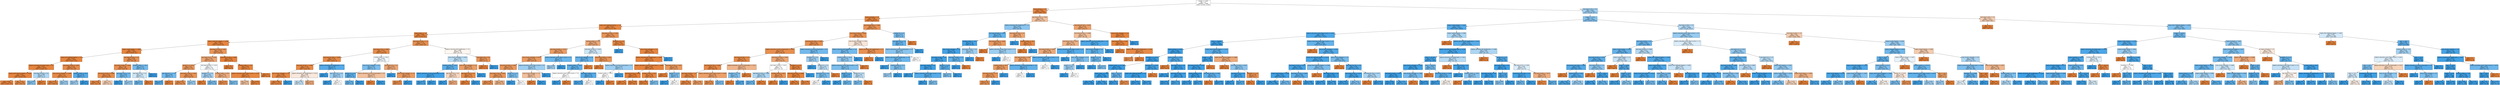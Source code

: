 digraph Tree {
node [shape=box, style="filled", color="black"] ;
0 [label="weight <= 0.806\ngini = 0.5\nsamples = 74806\nvalue = [37403, 37403]", fillcolor="#e5813900"] ;
1 [label="region_Ireland <= 1.0\ngini = 0.091\nsamples = 19539\nvalue = [18607, 932]", fillcolor="#e58139f2"] ;
0 -> 1 [labeldistance=2.5, labelangle=45, headlabel="True"] ;
2 [label="region_Scotland <= 1.0\ngini = 0.081\nsamples = 19202\nvalue = [18385, 817]", fillcolor="#e58139f4"] ;
1 -> 2 ;
3 [label="region_West Midlands Region <= 1.0\ngini = 0.074\nsamples = 18272\nvalue = [17572, 700]", fillcolor="#e58139f5"] ;
2 -> 3 ;
4 [label="region_Wales <= 1.0\ngini = 0.068\nsamples = 17677\nvalue = [17056, 621]", fillcolor="#e58139f6"] ;
3 -> 4 ;
5 [label="region_South East Region <= 0.999\ngini = 0.059\nsamples = 16479\nvalue = [15976, 503]", fillcolor="#e58139f7"] ;
4 -> 5 ;
6 [label="region_London Region <= 0.999\ngini = 0.054\nsamples = 16075\nvalue = [15628, 447]", fillcolor="#e58139f8"] ;
5 -> 6 ;
7 [label="region_East Midlands Region <= 1.0\ngini = 0.048\nsamples = 15455\nvalue = [15077, 378]", fillcolor="#e58139f9"] ;
6 -> 7 ;
8 [label="highest_education_No Formal quals <= 1.0\ngini = 0.042\nsamples = 14576\nvalue = [14266, 310]", fillcolor="#e58139f9"] ;
7 -> 8 ;
9 [label="region_North Western Region <= 0.999\ngini = 0.041\nsamples = 14568\nvalue = [14263, 305]", fillcolor="#e58139fa"] ;
8 -> 9 ;
10 [label="gini = 0.035\nsamples = 13932\nvalue = [13681, 251]", fillcolor="#e58139fa"] ;
9 -> 10 ;
11 [label="gini = 0.155\nsamples = 636\nvalue = [582, 54]", fillcolor="#e58139e7"] ;
9 -> 11 ;
12 [label="imd_band_40-50% <= 0.5\ngini = 0.469\nsamples = 8\nvalue = [3, 5]", fillcolor="#399de566"] ;
8 -> 12 ;
13 [label="gini = 0.408\nsamples = 7\nvalue = [2, 5]", fillcolor="#399de599"] ;
12 -> 13 ;
14 [label="gini = 0.0\nsamples = 1\nvalue = [1, 0]", fillcolor="#e58139ff"] ;
12 -> 14 ;
15 [label="imd_band_70-80% <= 0.951\ngini = 0.143\nsamples = 879\nvalue = [811, 68]", fillcolor="#e58139ea"] ;
7 -> 15 ;
16 [label="num_of_prev_attempts <= 0.996\ngini = 0.13\nsamples = 871\nvalue = [810, 61]", fillcolor="#e58139ec"] ;
15 -> 16 ;
17 [label="gini = 0.116\nsamples = 859\nvalue = [806, 53]", fillcolor="#e58139ee"] ;
16 -> 17 ;
18 [label="gini = 0.444\nsamples = 12\nvalue = [4, 8]", fillcolor="#399de57f"] ;
16 -> 18 ;
19 [label="studied_credits <= 90.0\ngini = 0.219\nsamples = 8\nvalue = [1, 7]", fillcolor="#399de5db"] ;
15 -> 19 ;
20 [label="gini = 0.444\nsamples = 3\nvalue = [1, 2]", fillcolor="#399de57f"] ;
19 -> 20 ;
21 [label="gini = 0.0\nsamples = 5\nvalue = [0, 5]", fillcolor="#399de5ff"] ;
19 -> 21 ;
22 [label="imd_band_40-50% <= 1.0\ngini = 0.198\nsamples = 620\nvalue = [551, 69]", fillcolor="#e58139df"] ;
6 -> 22 ;
23 [label="imd_band_50-60% <= 0.967\ngini = 0.176\nsamples = 607\nvalue = [548, 59]", fillcolor="#e58139e4"] ;
22 -> 23 ;
24 [label="imd_band_10-20% <= 0.988\ngini = 0.159\nsamples = 598\nvalue = [546, 52]", fillcolor="#e58139e7"] ;
23 -> 24 ;
25 [label="gini = 0.126\nsamples = 561\nvalue = [523, 38]", fillcolor="#e58139ec"] ;
24 -> 25 ;
26 [label="gini = 0.47\nsamples = 37\nvalue = [23, 14]", fillcolor="#e5813964"] ;
24 -> 26 ;
27 [label="age_band_35-55 <= 0.5\ngini = 0.346\nsamples = 9\nvalue = [2, 7]", fillcolor="#399de5b6"] ;
23 -> 27 ;
28 [label="gini = 0.0\nsamples = 3\nvalue = [0, 3]", fillcolor="#399de5ff"] ;
27 -> 28 ;
29 [label="gini = 0.444\nsamples = 6\nvalue = [2, 4]", fillcolor="#399de57f"] ;
27 -> 29 ;
30 [label="studied_credits <= 105.0\ngini = 0.355\nsamples = 13\nvalue = [3, 10]", fillcolor="#399de5b3"] ;
22 -> 30 ;
31 [label="age_band_35-55 <= 0.5\ngini = 0.49\nsamples = 7\nvalue = [3, 4]", fillcolor="#399de540"] ;
30 -> 31 ;
32 [label="gini = 0.32\nsamples = 5\nvalue = [1, 4]", fillcolor="#399de5bf"] ;
31 -> 32 ;
33 [label="gini = 0.0\nsamples = 2\nvalue = [2, 0]", fillcolor="#e58139ff"] ;
31 -> 33 ;
34 [label="gini = 0.0\nsamples = 6\nvalue = [0, 6]", fillcolor="#399de5ff"] ;
30 -> 34 ;
35 [label="imd_band_20-30% <= 0.003\ngini = 0.239\nsamples = 404\nvalue = [348, 56]", fillcolor="#e58139d6"] ;
5 -> 35 ;
36 [label="age_band_35-55 <= 0.994\ngini = 0.342\nsamples = 247\nvalue = [193, 54]", fillcolor="#e58139b8"] ;
35 -> 36 ;
37 [label="gender_F <= 0.014\ngini = 0.26\nsamples = 202\nvalue = [171, 31]", fillcolor="#e58139d1"] ;
36 -> 37 ;
38 [label="age_band_55<= <= 0.5\ngini = 0.346\nsamples = 9\nvalue = [2, 7]", fillcolor="#399de5b6"] ;
37 -> 38 ;
39 [label="gini = 0.219\nsamples = 8\nvalue = [1, 7]", fillcolor="#399de5db"] ;
38 -> 39 ;
40 [label="gini = 0.0\nsamples = 1\nvalue = [1, 0]", fillcolor="#e58139ff"] ;
38 -> 40 ;
41 [label="imd_band_10-20% <= 0.947\ngini = 0.218\nsamples = 193\nvalue = [169, 24]", fillcolor="#e58139db"] ;
37 -> 41 ;
42 [label="gini = 0.191\nsamples = 187\nvalue = [167, 20]", fillcolor="#e58139e0"] ;
41 -> 42 ;
43 [label="gini = 0.444\nsamples = 6\nvalue = [2, 4]", fillcolor="#399de57f"] ;
41 -> 43 ;
44 [label="imd_band_80-90% <= 0.193\ngini = 0.5\nsamples = 45\nvalue = [22, 23]", fillcolor="#399de50b"] ;
36 -> 44 ;
45 [label="disability_N <= 0.5\ngini = 0.452\nsamples = 29\nvalue = [10, 19]", fillcolor="#399de579"] ;
44 -> 45 ;
46 [label="gini = 0.0\nsamples = 4\nvalue = [4, 0]", fillcolor="#e58139ff"] ;
45 -> 46 ;
47 [label="gini = 0.365\nsamples = 25\nvalue = [6, 19]", fillcolor="#399de5ae"] ;
45 -> 47 ;
48 [label="studied_credits <= 90.0\ngini = 0.375\nsamples = 16\nvalue = [12, 4]", fillcolor="#e58139aa"] ;
44 -> 48 ;
49 [label="gini = 0.153\nsamples = 12\nvalue = [11, 1]", fillcolor="#e58139e8"] ;
48 -> 49 ;
50 [label="gini = 0.375\nsamples = 4\nvalue = [1, 3]", fillcolor="#399de5aa"] ;
48 -> 50 ;
51 [label="imd_band_20-30% <= 0.995\ngini = 0.025\nsamples = 157\nvalue = [155, 2]", fillcolor="#e58139fc"] ;
35 -> 51 ;
52 [label="gini = 0.0\nsamples = 85\nvalue = [85, 0]", fillcolor="#e58139ff"] ;
51 -> 52 ;
53 [label="studied_credits <= 75.0\ngini = 0.054\nsamples = 72\nvalue = [70, 2]", fillcolor="#e58139f8"] ;
51 -> 53 ;
54 [label="highest_education_Lower Than A Level <= 0.024\ngini = 0.07\nsamples = 55\nvalue = [53, 2]", fillcolor="#e58139f5"] ;
53 -> 54 ;
55 [label="gini = 0.444\nsamples = 3\nvalue = [2, 1]", fillcolor="#e581397f"] ;
54 -> 55 ;
56 [label="gini = 0.038\nsamples = 52\nvalue = [51, 1]", fillcolor="#e58139fa"] ;
54 -> 56 ;
57 [label="gini = 0.0\nsamples = 17\nvalue = [17, 0]", fillcolor="#e58139ff"] ;
53 -> 57 ;
58 [label="imd_band_20-30% <= 1.0\ngini = 0.178\nsamples = 1198\nvalue = [1080, 118]", fillcolor="#e58139e3"] ;
4 -> 58 ;
59 [label="imd_band_0-10% <= 0.995\ngini = 0.145\nsamples = 1140\nvalue = [1050, 90]", fillcolor="#e58139e9"] ;
58 -> 59 ;
60 [label="imd_band_90-100% <= 0.998\ngini = 0.126\nsamples = 1111\nvalue = [1036, 75]", fillcolor="#e58139ed"] ;
59 -> 60 ;
61 [label="imd_band_40-50% <= 0.986\ngini = 0.116\nsamples = 1103\nvalue = [1035, 68]", fillcolor="#e58139ee"] ;
60 -> 61 ;
62 [label="num_of_prev_attempts <= 3.5\ngini = 0.096\nsamples = 1072\nvalue = [1018, 54]", fillcolor="#e58139f1"] ;
61 -> 62 ;
63 [label="gini = 0.092\nsamples = 1070\nvalue = [1018, 52]", fillcolor="#e58139f2"] ;
62 -> 63 ;
64 [label="gini = 0.0\nsamples = 2\nvalue = [0, 2]", fillcolor="#399de5ff"] ;
62 -> 64 ;
65 [label="highest_education_HE Qualification <= 0.013\ngini = 0.495\nsamples = 31\nvalue = [17, 14]", fillcolor="#e581392d"] ;
61 -> 65 ;
66 [label="gini = 0.488\nsamples = 19\nvalue = [8, 11]", fillcolor="#399de546"] ;
65 -> 66 ;
67 [label="gini = 0.375\nsamples = 12\nvalue = [9, 3]", fillcolor="#e58139aa"] ;
65 -> 67 ;
68 [label="highest_education_HE Qualification <= 0.5\ngini = 0.219\nsamples = 8\nvalue = [1, 7]", fillcolor="#399de5db"] ;
60 -> 68 ;
69 [label="gini = 0.0\nsamples = 5\nvalue = [0, 5]", fillcolor="#399de5ff"] ;
68 -> 69 ;
70 [label="age_band_0-35 <= 0.5\ngini = 0.444\nsamples = 3\nvalue = [1, 2]", fillcolor="#399de57f"] ;
68 -> 70 ;
71 [label="gini = 0.0\nsamples = 1\nvalue = [0, 1]", fillcolor="#399de5ff"] ;
70 -> 71 ;
72 [label="gini = 0.5\nsamples = 2\nvalue = [1, 1]", fillcolor="#e5813900"] ;
70 -> 72 ;
73 [label="studied_credits <= 105.0\ngini = 0.499\nsamples = 29\nvalue = [14, 15]", fillcolor="#399de511"] ;
59 -> 73 ;
74 [label="num_of_prev_attempts <= 0.5\ngini = 0.375\nsamples = 16\nvalue = [4, 12]", fillcolor="#399de5aa"] ;
73 -> 74 ;
75 [label="gender_M <= 0.5\ngini = 0.26\nsamples = 13\nvalue = [2, 11]", fillcolor="#399de5d1"] ;
74 -> 75 ;
76 [label="gini = 0.32\nsamples = 10\nvalue = [2, 8]", fillcolor="#399de5bf"] ;
75 -> 76 ;
77 [label="gini = 0.0\nsamples = 3\nvalue = [0, 3]", fillcolor="#399de5ff"] ;
75 -> 77 ;
78 [label="highest_education_A Level or Equivalent <= 0.5\ngini = 0.444\nsamples = 3\nvalue = [2, 1]", fillcolor="#e581397f"] ;
74 -> 78 ;
79 [label="gini = 0.0\nsamples = 2\nvalue = [2, 0]", fillcolor="#e58139ff"] ;
78 -> 79 ;
80 [label="gini = 0.0\nsamples = 1\nvalue = [0, 1]", fillcolor="#399de5ff"] ;
78 -> 80 ;
81 [label="age_band_0-35 <= 0.5\ngini = 0.355\nsamples = 13\nvalue = [10, 3]", fillcolor="#e58139b3"] ;
73 -> 81 ;
82 [label="gini = 0.0\nsamples = 1\nvalue = [0, 1]", fillcolor="#399de5ff"] ;
81 -> 82 ;
83 [label="num_of_prev_attempts <= 1.5\ngini = 0.278\nsamples = 12\nvalue = [10, 2]", fillcolor="#e58139cc"] ;
81 -> 83 ;
84 [label="gini = 0.165\nsamples = 11\nvalue = [10, 1]", fillcolor="#e58139e6"] ;
83 -> 84 ;
85 [label="gini = 0.0\nsamples = 1\nvalue = [0, 1]", fillcolor="#399de5ff"] ;
83 -> 85 ;
86 [label="highest_education_HE Qualification <= 0.5\ngini = 0.499\nsamples = 58\nvalue = [30, 28]", fillcolor="#e5813911"] ;
58 -> 86 ;
87 [label="num_of_prev_attempts <= 0.003\ngini = 0.478\nsamples = 43\nvalue = [17, 26]", fillcolor="#399de558"] ;
86 -> 87 ;
88 [label="studied_credits <= 105.0\ngini = 0.252\nsamples = 27\nvalue = [4, 23]", fillcolor="#399de5d3"] ;
87 -> 88 ;
89 [label="highest_education_A Level or Equivalent <= 0.5\ngini = 0.087\nsamples = 22\nvalue = [1, 21]", fillcolor="#399de5f3"] ;
88 -> 89 ;
90 [label="gini = 0.124\nsamples = 15\nvalue = [1, 14]", fillcolor="#399de5ed"] ;
89 -> 90 ;
91 [label="gini = 0.0\nsamples = 7\nvalue = [0, 7]", fillcolor="#399de5ff"] ;
89 -> 91 ;
92 [label="age_band_0-35 <= 0.5\ngini = 0.48\nsamples = 5\nvalue = [3, 2]", fillcolor="#e5813955"] ;
88 -> 92 ;
93 [label="gini = 0.0\nsamples = 1\nvalue = [0, 1]", fillcolor="#399de5ff"] ;
92 -> 93 ;
94 [label="gini = 0.375\nsamples = 4\nvalue = [3, 1]", fillcolor="#e58139aa"] ;
92 -> 94 ;
95 [label="num_of_prev_attempts <= 1.5\ngini = 0.305\nsamples = 16\nvalue = [13, 3]", fillcolor="#e58139c4"] ;
87 -> 95 ;
96 [label="age_band_35-55 <= 0.5\ngini = 0.133\nsamples = 14\nvalue = [13, 1]", fillcolor="#e58139eb"] ;
95 -> 96 ;
97 [label="gini = 0.0\nsamples = 13\nvalue = [13, 0]", fillcolor="#e58139ff"] ;
96 -> 97 ;
98 [label="gini = 0.0\nsamples = 1\nvalue = [0, 1]", fillcolor="#399de5ff"] ;
96 -> 98 ;
99 [label="gini = 0.0\nsamples = 2\nvalue = [0, 2]", fillcolor="#399de5ff"] ;
95 -> 99 ;
100 [label="age_band_0-35 <= 0.5\ngini = 0.231\nsamples = 15\nvalue = [13, 2]", fillcolor="#e58139d8"] ;
86 -> 100 ;
101 [label="gini = 0.0\nsamples = 13\nvalue = [13, 0]", fillcolor="#e58139ff"] ;
100 -> 101 ;
102 [label="gini = 0.0\nsamples = 2\nvalue = [0, 2]", fillcolor="#399de5ff"] ;
100 -> 102 ;
103 [label="imd_band_10-20% <= 0.001\ngini = 0.23\nsamples = 595\nvalue = [516, 79]", fillcolor="#e58139d8"] ;
3 -> 103 ;
104 [label="studied_credits <= 75.0\ngini = 0.364\nsamples = 267\nvalue = [203, 64]", fillcolor="#e58139af"] ;
103 -> 104 ;
105 [label="imd_band_50-60% <= 0.762\ngini = 0.292\nsamples = 225\nvalue = [185, 40]", fillcolor="#e58139c8"] ;
104 -> 105 ;
106 [label="num_of_prev_attempts <= 0.975\ngini = 0.274\nsamples = 220\nvalue = [184, 36]", fillcolor="#e58139cd"] ;
105 -> 106 ;
107 [label="imd_band_30-40% <= 0.961\ngini = 0.254\nsamples = 214\nvalue = [182, 32]", fillcolor="#e58139d2"] ;
106 -> 107 ;
108 [label="imd_band_0-10% <= 0.982\ngini = 0.238\nsamples = 210\nvalue = [181, 29]", fillcolor="#e58139d6"] ;
107 -> 108 ;
109 [label="gini = 0.183\nsamples = 167\nvalue = [150, 17]", fillcolor="#e58139e2"] ;
108 -> 109 ;
110 [label="gini = 0.402\nsamples = 43\nvalue = [31, 12]", fillcolor="#e581399c"] ;
108 -> 110 ;
111 [label="gender_M <= 0.5\ngini = 0.375\nsamples = 4\nvalue = [1, 3]", fillcolor="#399de5aa"] ;
107 -> 111 ;
112 [label="gini = 0.0\nsamples = 2\nvalue = [0, 2]", fillcolor="#399de5ff"] ;
111 -> 112 ;
113 [label="gini = 0.5\nsamples = 2\nvalue = [1, 1]", fillcolor="#e5813900"] ;
111 -> 113 ;
114 [label="highest_education_Lower Than A Level <= 0.5\ngini = 0.444\nsamples = 6\nvalue = [2, 4]", fillcolor="#399de57f"] ;
106 -> 114 ;
115 [label="num_of_prev_attempts <= 1.5\ngini = 0.444\nsamples = 3\nvalue = [2, 1]", fillcolor="#e581397f"] ;
114 -> 115 ;
116 [label="gini = 0.0\nsamples = 2\nvalue = [2, 0]", fillcolor="#e58139ff"] ;
115 -> 116 ;
117 [label="gini = 0.0\nsamples = 1\nvalue = [0, 1]", fillcolor="#399de5ff"] ;
115 -> 117 ;
118 [label="gini = 0.0\nsamples = 3\nvalue = [0, 3]", fillcolor="#399de5ff"] ;
114 -> 118 ;
119 [label="highest_education_Lower Than A Level <= 0.5\ngini = 0.32\nsamples = 5\nvalue = [1, 4]", fillcolor="#399de5bf"] ;
105 -> 119 ;
120 [label="gini = 0.444\nsamples = 3\nvalue = [1, 2]", fillcolor="#399de57f"] ;
119 -> 120 ;
121 [label="gini = 0.0\nsamples = 2\nvalue = [0, 2]", fillcolor="#399de5ff"] ;
119 -> 121 ;
122 [label="imd_band_50-60% <= 0.024\ngini = 0.49\nsamples = 42\nvalue = [18, 24]", fillcolor="#399de540"] ;
104 -> 122 ;
123 [label="num_of_prev_attempts <= 2.0\ngini = 0.302\nsamples = 27\nvalue = [5, 22]", fillcolor="#399de5c5"] ;
122 -> 123 ;
124 [label="studied_credits <= 105.0\ngini = 0.26\nsamples = 26\nvalue = [4, 22]", fillcolor="#399de5d1"] ;
123 -> 124 ;
125 [label="highest_education_Lower Than A Level <= 0.5\ngini = 0.5\nsamples = 2\nvalue = [1, 1]", fillcolor="#e5813900"] ;
124 -> 125 ;
126 [label="gini = 0.0\nsamples = 1\nvalue = [0, 1]", fillcolor="#399de5ff"] ;
125 -> 126 ;
127 [label="gini = 0.0\nsamples = 1\nvalue = [1, 0]", fillcolor="#e58139ff"] ;
125 -> 127 ;
128 [label="imd_band_70-80% <= 0.5\ngini = 0.219\nsamples = 24\nvalue = [3, 21]", fillcolor="#399de5db"] ;
124 -> 128 ;
129 [label="gini = 0.165\nsamples = 22\nvalue = [2, 20]", fillcolor="#399de5e6"] ;
128 -> 129 ;
130 [label="gini = 0.5\nsamples = 2\nvalue = [1, 1]", fillcolor="#e5813900"] ;
128 -> 130 ;
131 [label="gini = 0.0\nsamples = 1\nvalue = [1, 0]", fillcolor="#e58139ff"] ;
123 -> 131 ;
132 [label="imd_band_50-60% <= 0.941\ngini = 0.231\nsamples = 15\nvalue = [13, 2]", fillcolor="#e58139d8"] ;
122 -> 132 ;
133 [label="gini = 0.0\nsamples = 12\nvalue = [12, 0]", fillcolor="#e58139ff"] ;
132 -> 133 ;
134 [label="highest_education_A Level or Equivalent <= 0.5\ngini = 0.444\nsamples = 3\nvalue = [1, 2]", fillcolor="#399de57f"] ;
132 -> 134 ;
135 [label="studied_credits <= 105.0\ngini = 0.5\nsamples = 2\nvalue = [1, 1]", fillcolor="#e5813900"] ;
134 -> 135 ;
136 [label="gini = 0.0\nsamples = 1\nvalue = [0, 1]", fillcolor="#399de5ff"] ;
135 -> 136 ;
137 [label="gini = 0.0\nsamples = 1\nvalue = [1, 0]", fillcolor="#e58139ff"] ;
135 -> 137 ;
138 [label="gini = 0.0\nsamples = 1\nvalue = [0, 1]", fillcolor="#399de5ff"] ;
134 -> 138 ;
139 [label="disability_N <= 0.5\ngini = 0.087\nsamples = 328\nvalue = [313, 15]", fillcolor="#e58139f3"] ;
103 -> 139 ;
140 [label="gini = 0.0\nsamples = 5\nvalue = [0, 5]", fillcolor="#399de5ff"] ;
139 -> 140 ;
141 [label="num_of_prev_attempts <= 2.5\ngini = 0.06\nsamples = 323\nvalue = [313, 10]", fillcolor="#e58139f7"] ;
139 -> 141 ;
142 [label="highest_education_HE Qualification <= 0.984\ngini = 0.054\nsamples = 322\nvalue = [313, 9]", fillcolor="#e58139f8"] ;
141 -> 142 ;
143 [label="highest_education_A Level or Equivalent <= 0.998\ngini = 0.039\nsamples = 303\nvalue = [297, 6]", fillcolor="#e58139fa"] ;
142 -> 143 ;
144 [label="age_band_35-55 <= 0.995\ngini = 0.009\nsamples = 214\nvalue = [213, 1]", fillcolor="#e58139fe"] ;
143 -> 144 ;
145 [label="gini = 0.0\nsamples = 147\nvalue = [147, 0]", fillcolor="#e58139ff"] ;
144 -> 145 ;
146 [label="gini = 0.029\nsamples = 67\nvalue = [66, 1]", fillcolor="#e58139fb"] ;
144 -> 146 ;
147 [label="studied_credits <= 90.0\ngini = 0.106\nsamples = 89\nvalue = [84, 5]", fillcolor="#e58139f0"] ;
143 -> 147 ;
148 [label="gini = 0.046\nsamples = 85\nvalue = [83, 2]", fillcolor="#e58139f9"] ;
147 -> 148 ;
149 [label="gini = 0.375\nsamples = 4\nvalue = [1, 3]", fillcolor="#399de5aa"] ;
147 -> 149 ;
150 [label="imd_band_10-20% <= 0.997\ngini = 0.266\nsamples = 19\nvalue = [16, 3]", fillcolor="#e58139cf"] ;
142 -> 150 ;
151 [label="gini = 0.0\nsamples = 15\nvalue = [15, 0]", fillcolor="#e58139ff"] ;
150 -> 151 ;
152 [label="gender_F <= 0.5\ngini = 0.375\nsamples = 4\nvalue = [1, 3]", fillcolor="#399de5aa"] ;
150 -> 152 ;
153 [label="gini = 0.0\nsamples = 2\nvalue = [0, 2]", fillcolor="#399de5ff"] ;
152 -> 153 ;
154 [label="gini = 0.5\nsamples = 2\nvalue = [1, 1]", fillcolor="#e5813900"] ;
152 -> 154 ;
155 [label="gini = 0.0\nsamples = 1\nvalue = [0, 1]", fillcolor="#399de5ff"] ;
141 -> 155 ;
156 [label="imd_band_80-90% <= 0.992\ngini = 0.22\nsamples = 930\nvalue = [813, 117]", fillcolor="#e58139da"] ;
2 -> 156 ;
157 [label="imd_band_20-30% <= 0.996\ngini = 0.208\nsamples = 918\nvalue = [810, 108]", fillcolor="#e58139dd"] ;
156 -> 157 ;
158 [label="imd_band_90-100% <= 0.998\ngini = 0.187\nsamples = 882\nvalue = [790, 92]", fillcolor="#e58139e1"] ;
157 -> 158 ;
159 [label="highest_education_A Level or Equivalent <= 0.982\ngini = 0.176\nsamples = 873\nvalue = [788, 85]", fillcolor="#e58139e3"] ;
158 -> 159 ;
160 [label="imd_band_40-50% <= 1.0\ngini = 0.132\nsamples = 731\nvalue = [679, 52]", fillcolor="#e58139eb"] ;
159 -> 160 ;
161 [label="imd_band_60-70% <= 0.998\ngini = 0.117\nsamples = 704\nvalue = [660, 44]", fillcolor="#e58139ee"] ;
160 -> 161 ;
162 [label="imd_band_50-60% <= 1.0\ngini = 0.097\nsamples = 648\nvalue = [615, 33]", fillcolor="#e58139f1"] ;
161 -> 162 ;
163 [label="gini = 0.073\nsamples = 583\nvalue = [561, 22]", fillcolor="#e58139f5"] ;
162 -> 163 ;
164 [label="gini = 0.281\nsamples = 65\nvalue = [54, 11]", fillcolor="#e58139cb"] ;
162 -> 164 ;
165 [label="highest_education_Lower Than A Level <= 0.958\ngini = 0.316\nsamples = 56\nvalue = [45, 11]", fillcolor="#e58139c1"] ;
161 -> 165 ;
166 [label="gini = 0.187\nsamples = 48\nvalue = [43, 5]", fillcolor="#e58139e1"] ;
165 -> 166 ;
167 [label="gini = 0.375\nsamples = 8\nvalue = [2, 6]", fillcolor="#399de5aa"] ;
165 -> 167 ;
168 [label="highest_education_A Level or Equivalent <= 0.017\ngini = 0.417\nsamples = 27\nvalue = [19, 8]", fillcolor="#e5813994"] ;
160 -> 168 ;
169 [label="disability_N <= 0.5\ngini = 0.397\nsamples = 11\nvalue = [3, 8]", fillcolor="#399de59f"] ;
168 -> 169 ;
170 [label="gini = 0.0\nsamples = 2\nvalue = [2, 0]", fillcolor="#e58139ff"] ;
169 -> 170 ;
171 [label="gini = 0.198\nsamples = 9\nvalue = [1, 8]", fillcolor="#399de5df"] ;
169 -> 171 ;
172 [label="gini = 0.0\nsamples = 16\nvalue = [16, 0]", fillcolor="#e58139ff"] ;
168 -> 172 ;
173 [label="imd_band_40-50% <= 0.004\ngini = 0.357\nsamples = 142\nvalue = [109, 33]", fillcolor="#e58139b2"] ;
159 -> 173 ;
174 [label="imd_band_70-80% <= 0.047\ngini = 0.5\nsamples = 62\nvalue = [31, 31]", fillcolor="#e5813900"] ;
173 -> 174 ;
175 [label="imd_band_20-30% <= 0.099\ngini = 0.466\nsamples = 46\nvalue = [17, 29]", fillcolor="#399de56a"] ;
174 -> 175 ;
176 [label="gini = 0.313\nsamples = 36\nvalue = [7, 29]", fillcolor="#399de5c1"] ;
175 -> 176 ;
177 [label="gini = 0.0\nsamples = 10\nvalue = [10, 0]", fillcolor="#e58139ff"] ;
175 -> 177 ;
178 [label="studied_credits <= 90.0\ngini = 0.219\nsamples = 16\nvalue = [14, 2]", fillcolor="#e58139db"] ;
174 -> 178 ;
179 [label="gini = 0.0\nsamples = 14\nvalue = [14, 0]", fillcolor="#e58139ff"] ;
178 -> 179 ;
180 [label="gini = 0.0\nsamples = 2\nvalue = [0, 2]", fillcolor="#399de5ff"] ;
178 -> 180 ;
181 [label="disability_Y <= 0.5\ngini = 0.049\nsamples = 80\nvalue = [78, 2]", fillcolor="#e58139f8"] ;
173 -> 181 ;
182 [label="imd_band_40-50% <= 0.996\ngini = 0.025\nsamples = 79\nvalue = [78, 1]", fillcolor="#e58139fc"] ;
181 -> 182 ;
183 [label="gini = 0.0\nsamples = 56\nvalue = [56, 0]", fillcolor="#e58139ff"] ;
182 -> 183 ;
184 [label="gini = 0.083\nsamples = 23\nvalue = [22, 1]", fillcolor="#e58139f3"] ;
182 -> 184 ;
185 [label="gini = 0.0\nsamples = 1\nvalue = [0, 1]", fillcolor="#399de5ff"] ;
181 -> 185 ;
186 [label="highest_education_A Level or Equivalent <= 0.5\ngini = 0.346\nsamples = 9\nvalue = [2, 7]", fillcolor="#399de5b6"] ;
158 -> 186 ;
187 [label="disability_N <= 0.5\ngini = 0.444\nsamples = 6\nvalue = [2, 4]", fillcolor="#399de57f"] ;
186 -> 187 ;
188 [label="gini = 0.0\nsamples = 1\nvalue = [0, 1]", fillcolor="#399de5ff"] ;
187 -> 188 ;
189 [label="gender_M <= 0.5\ngini = 0.48\nsamples = 5\nvalue = [2, 3]", fillcolor="#399de555"] ;
187 -> 189 ;
190 [label="age_band_0-35 <= 0.5\ngini = 0.375\nsamples = 4\nvalue = [1, 3]", fillcolor="#399de5aa"] ;
189 -> 190 ;
191 [label="gini = 0.5\nsamples = 2\nvalue = [1, 1]", fillcolor="#e5813900"] ;
190 -> 191 ;
192 [label="gini = 0.0\nsamples = 2\nvalue = [0, 2]", fillcolor="#399de5ff"] ;
190 -> 192 ;
193 [label="gini = 0.0\nsamples = 1\nvalue = [1, 0]", fillcolor="#e58139ff"] ;
189 -> 193 ;
194 [label="gini = 0.0\nsamples = 3\nvalue = [0, 3]", fillcolor="#399de5ff"] ;
186 -> 194 ;
195 [label="num_of_prev_attempts <= 0.09\ngini = 0.494\nsamples = 36\nvalue = [20, 16]", fillcolor="#e5813933"] ;
157 -> 195 ;
196 [label="highest_education_HE Qualification <= 0.5\ngini = 0.346\nsamples = 18\nvalue = [4, 14]", fillcolor="#399de5b6"] ;
195 -> 196 ;
197 [label="studied_credits <= 105.0\ngini = 0.426\nsamples = 13\nvalue = [4, 9]", fillcolor="#399de58e"] ;
196 -> 197 ;
198 [label="highest_education_Lower Than A Level <= 0.5\ngini = 0.375\nsamples = 12\nvalue = [3, 9]", fillcolor="#399de5aa"] ;
197 -> 198 ;
199 [label="gender_F <= 0.5\ngini = 0.245\nsamples = 7\nvalue = [1, 6]", fillcolor="#399de5d4"] ;
198 -> 199 ;
200 [label="gini = 0.0\nsamples = 2\nvalue = [0, 2]", fillcolor="#399de5ff"] ;
199 -> 200 ;
201 [label="gini = 0.32\nsamples = 5\nvalue = [1, 4]", fillcolor="#399de5bf"] ;
199 -> 201 ;
202 [label="gender_M <= 0.5\ngini = 0.48\nsamples = 5\nvalue = [2, 3]", fillcolor="#399de555"] ;
198 -> 202 ;
203 [label="gini = 0.375\nsamples = 4\nvalue = [1, 3]", fillcolor="#399de5aa"] ;
202 -> 203 ;
204 [label="gini = 0.0\nsamples = 1\nvalue = [1, 0]", fillcolor="#e58139ff"] ;
202 -> 204 ;
205 [label="gini = 0.0\nsamples = 1\nvalue = [1, 0]", fillcolor="#e58139ff"] ;
197 -> 205 ;
206 [label="gini = 0.0\nsamples = 5\nvalue = [0, 5]", fillcolor="#399de5ff"] ;
196 -> 206 ;
207 [label="highest_education_HE Qualification <= 0.5\ngini = 0.198\nsamples = 18\nvalue = [16, 2]", fillcolor="#e58139df"] ;
195 -> 207 ;
208 [label="gini = 0.0\nsamples = 16\nvalue = [16, 0]", fillcolor="#e58139ff"] ;
207 -> 208 ;
209 [label="gini = 0.0\nsamples = 2\nvalue = [0, 2]", fillcolor="#399de5ff"] ;
207 -> 209 ;
210 [label="gender_M <= 0.5\ngini = 0.375\nsamples = 12\nvalue = [3, 9]", fillcolor="#399de5aa"] ;
156 -> 210 ;
211 [label="age_band_0-35 <= 0.5\ngini = 0.298\nsamples = 11\nvalue = [2, 9]", fillcolor="#399de5c6"] ;
210 -> 211 ;
212 [label="highest_education_A Level or Equivalent <= 0.5\ngini = 0.408\nsamples = 7\nvalue = [2, 5]", fillcolor="#399de599"] ;
211 -> 212 ;
213 [label="highest_education_HE Qualification <= 0.5\ngini = 0.32\nsamples = 5\nvalue = [1, 4]", fillcolor="#399de5bf"] ;
212 -> 213 ;
214 [label="gini = 0.0\nsamples = 1\nvalue = [0, 1]", fillcolor="#399de5ff"] ;
213 -> 214 ;
215 [label="studied_credits <= 67.5\ngini = 0.375\nsamples = 4\nvalue = [1, 3]", fillcolor="#399de5aa"] ;
213 -> 215 ;
216 [label="gini = 0.444\nsamples = 3\nvalue = [1, 2]", fillcolor="#399de57f"] ;
215 -> 216 ;
217 [label="gini = 0.0\nsamples = 1\nvalue = [0, 1]", fillcolor="#399de5ff"] ;
215 -> 217 ;
218 [label="gini = 0.5\nsamples = 2\nvalue = [1, 1]", fillcolor="#e5813900"] ;
212 -> 218 ;
219 [label="gini = 0.0\nsamples = 4\nvalue = [0, 4]", fillcolor="#399de5ff"] ;
211 -> 219 ;
220 [label="gini = 0.0\nsamples = 1\nvalue = [1, 0]", fillcolor="#e58139ff"] ;
210 -> 220 ;
221 [label="age_band_35-55 <= 0.002\ngini = 0.45\nsamples = 337\nvalue = [222, 115]", fillcolor="#e581397b"] ;
1 -> 221 ;
222 [label="highest_education_HE Qualification <= 0.5\ngini = 0.413\nsamples = 96\nvalue = [28, 68]", fillcolor="#399de596"] ;
221 -> 222 ;
223 [label="imd_band_80-90% <= 0.029\ngini = 0.295\nsamples = 78\nvalue = [14, 64]", fillcolor="#399de5c7"] ;
222 -> 223 ;
224 [label="studied_credits <= 75.0\ngini = 0.114\nsamples = 66\nvalue = [4, 62]", fillcolor="#399de5ef"] ;
223 -> 224 ;
225 [label="num_of_prev_attempts <= 0.5\ngini = 0.091\nsamples = 63\nvalue = [3, 60]", fillcolor="#399de5f2"] ;
224 -> 225 ;
226 [label="imd_band_30-40% <= 0.5\ngini = 0.068\nsamples = 57\nvalue = [2, 55]", fillcolor="#399de5f6"] ;
225 -> 226 ;
227 [label="imd_band_50-60% <= 0.5\ngini = 0.039\nsamples = 50\nvalue = [1, 49]", fillcolor="#399de5fa"] ;
226 -> 227 ;
228 [label="gini = 0.0\nsamples = 42\nvalue = [0, 42]", fillcolor="#399de5ff"] ;
227 -> 228 ;
229 [label="highest_education_Lower Than A Level <= 0.5\ngini = 0.219\nsamples = 8\nvalue = [1, 7]", fillcolor="#399de5db"] ;
227 -> 229 ;
230 [label="gini = 0.0\nsamples = 4\nvalue = [0, 4]", fillcolor="#399de5ff"] ;
229 -> 230 ;
231 [label="gini = 0.375\nsamples = 4\nvalue = [1, 3]", fillcolor="#399de5aa"] ;
229 -> 231 ;
232 [label="gender_F <= 0.5\ngini = 0.245\nsamples = 7\nvalue = [1, 6]", fillcolor="#399de5d4"] ;
226 -> 232 ;
233 [label="gini = 0.375\nsamples = 4\nvalue = [1, 3]", fillcolor="#399de5aa"] ;
232 -> 233 ;
234 [label="gini = 0.0\nsamples = 3\nvalue = [0, 3]", fillcolor="#399de5ff"] ;
232 -> 234 ;
235 [label="imd_band_70-80% <= 0.5\ngini = 0.278\nsamples = 6\nvalue = [1, 5]", fillcolor="#399de5cc"] ;
225 -> 235 ;
236 [label="gini = 0.0\nsamples = 5\nvalue = [0, 5]", fillcolor="#399de5ff"] ;
235 -> 236 ;
237 [label="gini = 0.0\nsamples = 1\nvalue = [1, 0]", fillcolor="#e58139ff"] ;
235 -> 237 ;
238 [label="imd_band_10-20% <= 0.5\ngini = 0.444\nsamples = 3\nvalue = [1, 2]", fillcolor="#399de57f"] ;
224 -> 238 ;
239 [label="gini = 0.0\nsamples = 2\nvalue = [0, 2]", fillcolor="#399de5ff"] ;
238 -> 239 ;
240 [label="gini = 0.0\nsamples = 1\nvalue = [1, 0]", fillcolor="#e58139ff"] ;
238 -> 240 ;
241 [label="imd_band_80-90% <= 0.946\ngini = 0.278\nsamples = 12\nvalue = [10, 2]", fillcolor="#e58139cc"] ;
223 -> 241 ;
242 [label="gini = 0.0\nsamples = 9\nvalue = [9, 0]", fillcolor="#e58139ff"] ;
241 -> 242 ;
243 [label="highest_education_Lower Than A Level <= 0.5\ngini = 0.444\nsamples = 3\nvalue = [1, 2]", fillcolor="#399de57f"] ;
241 -> 243 ;
244 [label="gini = 0.0\nsamples = 1\nvalue = [0, 1]", fillcolor="#399de5ff"] ;
243 -> 244 ;
245 [label="gini = 0.5\nsamples = 2\nvalue = [1, 1]", fillcolor="#e5813900"] ;
243 -> 245 ;
246 [label="imd_band_60-70% <= 0.5\ngini = 0.346\nsamples = 18\nvalue = [14, 4]", fillcolor="#e58139b6"] ;
222 -> 246 ;
247 [label="gini = 0.0\nsamples = 3\nvalue = [0, 3]", fillcolor="#399de5ff"] ;
246 -> 247 ;
248 [label="studied_credits <= 90.0\ngini = 0.124\nsamples = 15\nvalue = [14, 1]", fillcolor="#e58139ed"] ;
246 -> 248 ;
249 [label="gini = 0.0\nsamples = 14\nvalue = [14, 0]", fillcolor="#e58139ff"] ;
248 -> 249 ;
250 [label="gini = 0.0\nsamples = 1\nvalue = [0, 1]", fillcolor="#399de5ff"] ;
248 -> 250 ;
251 [label="imd_band_60-70% <= 0.018\ngini = 0.314\nsamples = 241\nvalue = [194, 47]", fillcolor="#e58139c1"] ;
221 -> 251 ;
252 [label="imd_band_40-50% <= 0.998\ngini = 0.441\nsamples = 134\nvalue = [90, 44]", fillcolor="#e5813982"] ;
251 -> 252 ;
253 [label="imd_band_0-10% <= 0.987\ngini = 0.405\nsamples = 124\nvalue = [89, 35]", fillcolor="#e581399b"] ;
252 -> 253 ;
254 [label="imd_band_50-60% <= 0.985\ngini = 0.366\nsamples = 116\nvalue = [88, 28]", fillcolor="#e58139ae"] ;
253 -> 254 ;
255 [label="imd_band_30-40% <= 0.96\ngini = 0.322\nsamples = 109\nvalue = [87, 22]", fillcolor="#e58139bf"] ;
254 -> 255 ;
256 [label="studied_credits <= 90.0\ngini = 0.276\nsamples = 103\nvalue = [86, 17]", fillcolor="#e58139cd"] ;
255 -> 256 ;
257 [label="imd_band_20-30% <= 0.5\ngini = 0.241\nsamples = 100\nvalue = [86, 14]", fillcolor="#e58139d5"] ;
256 -> 257 ;
258 [label="gini = 0.215\nsamples = 98\nvalue = [86, 12]", fillcolor="#e58139db"] ;
257 -> 258 ;
259 [label="gini = 0.0\nsamples = 2\nvalue = [0, 2]", fillcolor="#399de5ff"] ;
257 -> 259 ;
260 [label="gini = 0.0\nsamples = 3\nvalue = [0, 3]", fillcolor="#399de5ff"] ;
256 -> 260 ;
261 [label="highest_education_A Level or Equivalent <= 0.5\ngini = 0.278\nsamples = 6\nvalue = [1, 5]", fillcolor="#399de5cc"] ;
255 -> 261 ;
262 [label="gini = 0.5\nsamples = 2\nvalue = [1, 1]", fillcolor="#e5813900"] ;
261 -> 262 ;
263 [label="gini = 0.0\nsamples = 4\nvalue = [0, 4]", fillcolor="#399de5ff"] ;
261 -> 263 ;
264 [label="highest_education_Lower Than A Level <= 0.5\ngini = 0.245\nsamples = 7\nvalue = [1, 6]", fillcolor="#399de5d4"] ;
254 -> 264 ;
265 [label="gini = 0.5\nsamples = 2\nvalue = [1, 1]", fillcolor="#e5813900"] ;
264 -> 265 ;
266 [label="gini = 0.0\nsamples = 5\nvalue = [0, 5]", fillcolor="#399de5ff"] ;
264 -> 266 ;
267 [label="highest_education_Lower Than A Level <= 0.5\ngini = 0.219\nsamples = 8\nvalue = [1, 7]", fillcolor="#399de5db"] ;
253 -> 267 ;
268 [label="gini = 0.0\nsamples = 4\nvalue = [0, 4]", fillcolor="#399de5ff"] ;
267 -> 268 ;
269 [label="num_of_prev_attempts <= 0.5\ngini = 0.375\nsamples = 4\nvalue = [1, 3]", fillcolor="#399de5aa"] ;
267 -> 269 ;
270 [label="gender_F <= 0.5\ngini = 0.444\nsamples = 3\nvalue = [1, 2]", fillcolor="#399de57f"] ;
269 -> 270 ;
271 [label="gini = 0.0\nsamples = 1\nvalue = [0, 1]", fillcolor="#399de5ff"] ;
270 -> 271 ;
272 [label="gini = 0.5\nsamples = 2\nvalue = [1, 1]", fillcolor="#e5813900"] ;
270 -> 272 ;
273 [label="gini = 0.0\nsamples = 1\nvalue = [0, 1]", fillcolor="#399de5ff"] ;
269 -> 273 ;
274 [label="highest_education_A Level or Equivalent <= 0.5\ngini = 0.18\nsamples = 10\nvalue = [1, 9]", fillcolor="#399de5e3"] ;
252 -> 274 ;
275 [label="num_of_prev_attempts <= 0.5\ngini = 0.278\nsamples = 6\nvalue = [1, 5]", fillcolor="#399de5cc"] ;
274 -> 275 ;
276 [label="gender_F <= 0.5\ngini = 0.32\nsamples = 5\nvalue = [1, 4]", fillcolor="#399de5bf"] ;
275 -> 276 ;
277 [label="gini = 0.0\nsamples = 1\nvalue = [0, 1]", fillcolor="#399de5ff"] ;
276 -> 277 ;
278 [label="gini = 0.375\nsamples = 4\nvalue = [1, 3]", fillcolor="#399de5aa"] ;
276 -> 278 ;
279 [label="gini = 0.0\nsamples = 1\nvalue = [0, 1]", fillcolor="#399de5ff"] ;
275 -> 279 ;
280 [label="gini = 0.0\nsamples = 4\nvalue = [0, 4]", fillcolor="#399de5ff"] ;
274 -> 280 ;
281 [label="num_of_prev_attempts <= 1.5\ngini = 0.055\nsamples = 107\nvalue = [104, 3]", fillcolor="#e58139f8"] ;
251 -> 281 ;
282 [label="imd_band_60-70% <= 0.997\ngini = 0.037\nsamples = 106\nvalue = [104, 2]", fillcolor="#e58139fa"] ;
281 -> 282 ;
283 [label="gini = 0.0\nsamples = 75\nvalue = [75, 0]", fillcolor="#e58139ff"] ;
282 -> 283 ;
284 [label="highest_education_HE Qualification <= 0.048\ngini = 0.121\nsamples = 31\nvalue = [29, 2]", fillcolor="#e58139ed"] ;
282 -> 284 ;
285 [label="gini = 0.219\nsamples = 16\nvalue = [14, 2]", fillcolor="#e58139db"] ;
284 -> 285 ;
286 [label="gini = 0.0\nsamples = 15\nvalue = [15, 0]", fillcolor="#e58139ff"] ;
284 -> 286 ;
287 [label="gini = 0.0\nsamples = 1\nvalue = [0, 1]", fillcolor="#399de5ff"] ;
281 -> 287 ;
288 [label="imd_band_0-10% <= 0.0\ngini = 0.449\nsamples = 55267\nvalue = [18796, 36471]", fillcolor="#399de57c"] ;
0 -> 288 [labeldistance=2.5, labelangle=-45, headlabel="False"] ;
289 [label="weight <= 5.014\ngini = 0.4\nsamples = 44897\nvalue = [12387, 32510]", fillcolor="#399de59e"] ;
288 -> 289 ;
290 [label="region_London Region <= 0.002\ngini = 0.212\nsamples = 18237\nvalue = [2201, 16036]", fillcolor="#399de5dc"] ;
289 -> 290 ;
291 [label="highest_education_Lower Than A Level <= 0.001\ngini = 0.165\nsamples = 16274\nvalue = [1477, 14797]", fillcolor="#399de5e6"] ;
290 -> 291 ;
292 [label="date <= 194.995\ngini = 0.052\nsamples = 9190\nvalue = [244, 8946]", fillcolor="#399de5f8"] ;
291 -> 292 ;
293 [label="region_Ireland <= 0.004\ngini = 0.036\nsamples = 8600\nvalue = [158, 8442]", fillcolor="#399de5fa"] ;
292 -> 293 ;
294 [label="disability_Y <= 0.021\ngini = 0.027\nsamples = 8240\nvalue = [112, 8128]", fillcolor="#399de5fb"] ;
293 -> 294 ;
295 [label="studied_credits <= 227.709\ngini = 0.019\nsamples = 7610\nvalue = [72, 7538]", fillcolor="#399de5fd"] ;
294 -> 295 ;
296 [label="region_Wales <= 0.036\ngini = 0.016\nsamples = 7546\nvalue = [61, 7485]", fillcolor="#399de5fd"] ;
295 -> 296 ;
297 [label="gini = 0.011\nsamples = 6488\nvalue = [36, 6452]", fillcolor="#399de5fe"] ;
296 -> 297 ;
298 [label="gini = 0.046\nsamples = 1058\nvalue = [25, 1033]", fillcolor="#399de5f9"] ;
296 -> 298 ;
299 [label="date <= 187.212\ngini = 0.285\nsamples = 64\nvalue = [11, 53]", fillcolor="#399de5ca"] ;
295 -> 299 ;
300 [label="gini = 0.037\nsamples = 53\nvalue = [1, 52]", fillcolor="#399de5fa"] ;
299 -> 300 ;
301 [label="gini = 0.165\nsamples = 11\nvalue = [10, 1]", fillcolor="#e58139e6"] ;
299 -> 301 ;
302 [label="disability_N <= 0.003\ngini = 0.119\nsamples = 630\nvalue = [40, 590]", fillcolor="#399de5ee"] ;
294 -> 302 ;
303 [label="region_West Midlands Region <= 0.5\ngini = 0.017\nsamples = 595\nvalue = [5, 590]", fillcolor="#399de5fd"] ;
302 -> 303 ;
304 [label="gini = 0.011\nsamples = 547\nvalue = [3, 544]", fillcolor="#399de5fe"] ;
303 -> 304 ;
305 [label="gini = 0.08\nsamples = 48\nvalue = [2, 46]", fillcolor="#399de5f4"] ;
303 -> 305 ;
306 [label="gini = 0.0\nsamples = 35\nvalue = [35, 0]", fillcolor="#e58139ff"] ;
302 -> 306 ;
307 [label="region_Ireland <= 0.991\ngini = 0.223\nsamples = 360\nvalue = [46, 314]", fillcolor="#399de5da"] ;
293 -> 307 ;
308 [label="gini = 0.0\nsamples = 44\nvalue = [44, 0]", fillcolor="#e58139ff"] ;
307 -> 308 ;
309 [label="age_band_35-55 <= 0.5\ngini = 0.013\nsamples = 316\nvalue = [2, 314]", fillcolor="#399de5fd"] ;
307 -> 309 ;
310 [label="gini = 0.0\nsamples = 208\nvalue = [0, 208]", fillcolor="#399de5ff"] ;
309 -> 310 ;
311 [label="imd_band_40-50% <= 0.5\ngini = 0.036\nsamples = 108\nvalue = [2, 106]", fillcolor="#399de5fa"] ;
309 -> 311 ;
312 [label="gini = 0.021\nsamples = 95\nvalue = [1, 94]", fillcolor="#399de5fc"] ;
311 -> 312 ;
313 [label="gini = 0.142\nsamples = 13\nvalue = [1, 12]", fillcolor="#399de5ea"] ;
311 -> 313 ;
314 [label="region_North Western Region <= 0.013\ngini = 0.249\nsamples = 590\nvalue = [86, 504]", fillcolor="#399de5d3"] ;
292 -> 314 ;
315 [label="weight <= 1.865\ngini = 0.066\nsamples = 499\nvalue = [17, 482]", fillcolor="#399de5f6"] ;
314 -> 315 ;
316 [label="imd_band_40-50% <= 0.023\ngini = 0.047\nsamples = 494\nvalue = [12, 482]", fillcolor="#399de5f9"] ;
315 -> 316 ;
317 [label="region_Ireland <= 0.5\ngini = 0.009\nsamples = 431\nvalue = [2, 429]", fillcolor="#399de5fe"] ;
316 -> 317 ;
318 [label="gini = 0.005\nsamples = 408\nvalue = [1, 407]", fillcolor="#399de5fe"] ;
317 -> 318 ;
319 [label="gini = 0.083\nsamples = 23\nvalue = [1, 22]", fillcolor="#399de5f3"] ;
317 -> 319 ;
320 [label="imd_band_40-50% <= 0.983\ngini = 0.267\nsamples = 63\nvalue = [10, 53]", fillcolor="#399de5cf"] ;
316 -> 320 ;
321 [label="gini = 0.0\nsamples = 9\nvalue = [9, 0]", fillcolor="#e58139ff"] ;
320 -> 321 ;
322 [label="gini = 0.036\nsamples = 54\nvalue = [1, 53]", fillcolor="#399de5fa"] ;
320 -> 322 ;
323 [label="gini = 0.0\nsamples = 5\nvalue = [5, 0]", fillcolor="#e58139ff"] ;
315 -> 323 ;
324 [label="region_North Western Region <= 0.996\ngini = 0.367\nsamples = 91\nvalue = [69, 22]", fillcolor="#e58139ae"] ;
314 -> 324 ;
325 [label="gini = 0.0\nsamples = 60\nvalue = [60, 0]", fillcolor="#e58139ff"] ;
324 -> 325 ;
326 [label="imd_band_20-30% <= 0.007\ngini = 0.412\nsamples = 31\nvalue = [9, 22]", fillcolor="#399de597"] ;
324 -> 326 ;
327 [label="age_band_35-55 <= 0.5\ngini = 0.087\nsamples = 22\nvalue = [1, 21]", fillcolor="#399de5f3"] ;
326 -> 327 ;
328 [label="gini = 0.0\nsamples = 14\nvalue = [0, 14]", fillcolor="#399de5ff"] ;
327 -> 328 ;
329 [label="gini = 0.219\nsamples = 8\nvalue = [1, 7]", fillcolor="#399de5db"] ;
327 -> 329 ;
330 [label="disability_Y <= 0.5\ngini = 0.198\nsamples = 9\nvalue = [8, 1]", fillcolor="#e58139df"] ;
326 -> 330 ;
331 [label="gini = 0.0\nsamples = 8\nvalue = [8, 0]", fillcolor="#e58139ff"] ;
330 -> 331 ;
332 [label="gini = 0.0\nsamples = 1\nvalue = [0, 1]", fillcolor="#399de5ff"] ;
330 -> 332 ;
333 [label="highest_education_Lower Than A Level <= 1.0\ngini = 0.288\nsamples = 7084\nvalue = [1233, 5851]", fillcolor="#399de5c9"] ;
291 -> 333 ;
334 [label="gini = 0.0\nsamples = 522\nvalue = [522, 0]", fillcolor="#e58139ff"] ;
333 -> 334 ;
335 [label="num_of_prev_attempts <= 0.005\ngini = 0.193\nsamples = 6562\nvalue = [711, 5851]", fillcolor="#399de5e0"] ;
333 -> 335 ;
336 [label="region_East Midlands Region <= 0.012\ngini = 0.137\nsamples = 5160\nvalue = [381, 4779]", fillcolor="#399de5eb"] ;
335 -> 336 ;
337 [label="imd_band_10-20% <= 0.013\ngini = 0.108\nsamples = 4726\nvalue = [271, 4455]", fillcolor="#399de5ef"] ;
336 -> 337 ;
338 [label="region_North Region <= 0.009\ngini = 0.078\nsamples = 4041\nvalue = [164, 3877]", fillcolor="#399de5f4"] ;
337 -> 338 ;
339 [label="gini = 0.066\nsamples = 3899\nvalue = [133, 3766]", fillcolor="#399de5f6"] ;
338 -> 339 ;
340 [label="gini = 0.341\nsamples = 142\nvalue = [31, 111]", fillcolor="#399de5b8"] ;
338 -> 340 ;
341 [label="imd_band_10-20% <= 0.999\ngini = 0.264\nsamples = 685\nvalue = [107, 578]", fillcolor="#399de5d0"] ;
337 -> 341 ;
342 [label="gini = 0.0\nsamples = 90\nvalue = [90, 0]", fillcolor="#e58139ff"] ;
341 -> 342 ;
343 [label="gini = 0.056\nsamples = 595\nvalue = [17, 578]", fillcolor="#399de5f8"] ;
341 -> 343 ;
344 [label="region_East Midlands Region <= 0.998\ngini = 0.378\nsamples = 434\nvalue = [110, 324]", fillcolor="#399de5a8"] ;
336 -> 344 ;
345 [label="gini = 0.0\nsamples = 107\nvalue = [107, 0]", fillcolor="#e58139ff"] ;
344 -> 345 ;
346 [label="imd_band_20-30% <= 0.5\ngini = 0.018\nsamples = 327\nvalue = [3, 324]", fillcolor="#399de5fd"] ;
344 -> 346 ;
347 [label="gini = 0.007\nsamples = 271\nvalue = [1, 270]", fillcolor="#399de5fe"] ;
346 -> 347 ;
348 [label="gini = 0.069\nsamples = 56\nvalue = [2, 54]", fillcolor="#399de5f6"] ;
346 -> 348 ;
349 [label="num_of_prev_attempts <= 1.0\ngini = 0.36\nsamples = 1402\nvalue = [330, 1072]", fillcolor="#399de5b1"] ;
335 -> 349 ;
350 [label="gini = 0.0\nsamples = 206\nvalue = [206, 0]", fillcolor="#e58139ff"] ;
349 -> 350 ;
351 [label="imd_band_60-70% <= 0.0\ngini = 0.186\nsamples = 1196\nvalue = [124, 1072]", fillcolor="#399de5e2"] ;
349 -> 351 ;
352 [label="imd_band_20-30% <= 0.037\ngini = 0.119\nsamples = 1035\nvalue = [66, 969]", fillcolor="#399de5ee"] ;
351 -> 352 ;
353 [label="gini = 0.058\nsamples = 873\nvalue = [26, 847]", fillcolor="#399de5f7"] ;
352 -> 353 ;
354 [label="gini = 0.372\nsamples = 162\nvalue = [40, 122]", fillcolor="#399de5ab"] ;
352 -> 354 ;
355 [label="imd_band_60-70% <= 0.971\ngini = 0.461\nsamples = 161\nvalue = [58, 103]", fillcolor="#399de56f"] ;
351 -> 355 ;
356 [label="gini = 0.0\nsamples = 56\nvalue = [56, 0]", fillcolor="#e58139ff"] ;
355 -> 356 ;
357 [label="gini = 0.037\nsamples = 105\nvalue = [2, 103]", fillcolor="#399de5fa"] ;
355 -> 357 ;
358 [label="region_London Region <= 0.999\ngini = 0.466\nsamples = 1963\nvalue = [724, 1239]", fillcolor="#399de56a"] ;
290 -> 358 ;
359 [label="gini = 0.0\nsamples = 548\nvalue = [548, 0]", fillcolor="#e58139ff"] ;
358 -> 359 ;
360 [label="highest_education_HE Qualification <= 0.014\ngini = 0.218\nsamples = 1415\nvalue = [176, 1239]", fillcolor="#399de5db"] ;
358 -> 360 ;
361 [label="highest_education_No Formal quals <= 0.019\ngini = 0.131\nsamples = 1160\nvalue = [82, 1078]", fillcolor="#399de5ec"] ;
360 -> 361 ;
362 [label="date <= 187.097\ngini = 0.104\nsamples = 1106\nvalue = [61, 1045]", fillcolor="#399de5f0"] ;
361 -> 362 ;
363 [label="num_of_prev_attempts <= 1.013\ngini = 0.068\nsamples = 993\nvalue = [35, 958]", fillcolor="#399de5f6"] ;
362 -> 363 ;
364 [label="imd_band_20-30% <= 0.051\ngini = 0.044\nsamples = 934\nvalue = [21, 913]", fillcolor="#399de5f9"] ;
363 -> 364 ;
365 [label="gini = 0.016\nsamples = 763\nvalue = [6, 757]", fillcolor="#399de5fd"] ;
364 -> 365 ;
366 [label="gini = 0.16\nsamples = 171\nvalue = [15, 156]", fillcolor="#399de5e6"] ;
364 -> 366 ;
367 [label="num_of_prev_attempts <= 1.966\ngini = 0.362\nsamples = 59\nvalue = [14, 45]", fillcolor="#399de5b0"] ;
363 -> 367 ;
368 [label="gini = 0.0\nsamples = 13\nvalue = [13, 0]", fillcolor="#e58139ff"] ;
367 -> 368 ;
369 [label="gini = 0.043\nsamples = 46\nvalue = [1, 45]", fillcolor="#399de5f9"] ;
367 -> 369 ;
370 [label="date <= 193.876\ngini = 0.354\nsamples = 113\nvalue = [26, 87]", fillcolor="#399de5b3"] ;
362 -> 370 ;
371 [label="gini = 0.0\nsamples = 11\nvalue = [11, 0]", fillcolor="#e58139ff"] ;
370 -> 371 ;
372 [label="imd_band_30-40% <= 0.006\ngini = 0.251\nsamples = 102\nvalue = [15, 87]", fillcolor="#399de5d3"] ;
370 -> 372 ;
373 [label="gini = 0.051\nsamples = 77\nvalue = [2, 75]", fillcolor="#399de5f8"] ;
372 -> 373 ;
374 [label="gini = 0.499\nsamples = 25\nvalue = [13, 12]", fillcolor="#e5813914"] ;
372 -> 374 ;
375 [label="highest_education_No Formal quals <= 0.951\ngini = 0.475\nsamples = 54\nvalue = [21, 33]", fillcolor="#399de55d"] ;
361 -> 375 ;
376 [label="gini = 0.0\nsamples = 19\nvalue = [19, 0]", fillcolor="#e58139ff"] ;
375 -> 376 ;
377 [label="imd_band_10-20% <= 0.5\ngini = 0.108\nsamples = 35\nvalue = [2, 33]", fillcolor="#399de5f0"] ;
375 -> 377 ;
378 [label="gini = 0.0\nsamples = 28\nvalue = [0, 28]", fillcolor="#399de5ff"] ;
377 -> 378 ;
379 [label="studied_credits <= 180.0\ngini = 0.408\nsamples = 7\nvalue = [2, 5]", fillcolor="#399de599"] ;
377 -> 379 ;
380 [label="gini = 0.0\nsamples = 2\nvalue = [2, 0]", fillcolor="#e58139ff"] ;
379 -> 380 ;
381 [label="gini = 0.0\nsamples = 5\nvalue = [0, 5]", fillcolor="#399de5ff"] ;
379 -> 381 ;
382 [label="highest_education_HE Qualification <= 0.998\ngini = 0.465\nsamples = 255\nvalue = [94, 161]", fillcolor="#399de56a"] ;
360 -> 382 ;
383 [label="gini = 0.0\nsamples = 73\nvalue = [73, 0]", fillcolor="#e58139ff"] ;
382 -> 383 ;
384 [label="gender_M <= 0.5\ngini = 0.204\nsamples = 182\nvalue = [21, 161]", fillcolor="#399de5de"] ;
382 -> 384 ;
385 [label="imd_band_40-50% <= 0.5\ngini = 0.041\nsamples = 142\nvalue = [3, 139]", fillcolor="#399de5f9"] ;
384 -> 385 ;
386 [label="imd_band_20-30% <= 0.5\ngini = 0.016\nsamples = 123\nvalue = [1, 122]", fillcolor="#399de5fd"] ;
385 -> 386 ;
387 [label="gini = 0.0\nsamples = 87\nvalue = [0, 87]", fillcolor="#399de5ff"] ;
386 -> 387 ;
388 [label="gini = 0.054\nsamples = 36\nvalue = [1, 35]", fillcolor="#399de5f8"] ;
386 -> 388 ;
389 [label="date <= 71.5\ngini = 0.188\nsamples = 19\nvalue = [2, 17]", fillcolor="#399de5e1"] ;
385 -> 389 ;
390 [label="gini = 0.408\nsamples = 7\nvalue = [2, 5]", fillcolor="#399de599"] ;
389 -> 390 ;
391 [label="gini = 0.0\nsamples = 12\nvalue = [0, 12]", fillcolor="#399de5ff"] ;
389 -> 391 ;
392 [label="age_band_35-55 <= 0.036\ngini = 0.495\nsamples = 40\nvalue = [18, 22]", fillcolor="#399de52e"] ;
384 -> 392 ;
393 [label="assessment_type_CMA <= 0.5\ngini = 0.111\nsamples = 17\nvalue = [1, 16]", fillcolor="#399de5ef"] ;
392 -> 393 ;
394 [label="gini = 0.32\nsamples = 5\nvalue = [1, 4]", fillcolor="#399de5bf"] ;
393 -> 394 ;
395 [label="gini = 0.0\nsamples = 12\nvalue = [0, 12]", fillcolor="#399de5ff"] ;
393 -> 395 ;
396 [label="imd_band_50-60% <= 0.972\ngini = 0.386\nsamples = 23\nvalue = [17, 6]", fillcolor="#e58139a5"] ;
392 -> 396 ;
397 [label="gini = 0.111\nsamples = 17\nvalue = [16, 1]", fillcolor="#e58139ef"] ;
396 -> 397 ;
398 [label="gini = 0.278\nsamples = 6\nvalue = [1, 5]", fillcolor="#399de5cc"] ;
396 -> 398 ;
399 [label="imd_band_10-20% <= 0.0\ngini = 0.472\nsamples = 26660\nvalue = [10186, 16474]", fillcolor="#399de561"] ;
289 -> 399 ;
400 [label="highest_education_Lower Than A Level <= 0.0\ngini = 0.435\nsamples = 21273\nvalue = [6797, 14476]", fillcolor="#399de587"] ;
399 -> 400 ;
401 [label="imd_band_50-60% <= 0.0\ngini = 0.328\nsamples = 11424\nvalue = [2362, 9062]", fillcolor="#399de5bd"] ;
400 -> 401 ;
402 [label="region_London Region <= 0.001\ngini = 0.284\nsamples = 9526\nvalue = [1633, 7893]", fillcolor="#399de5ca"] ;
401 -> 402 ;
403 [label="imd_band_40-50% <= 0.001\ngini = 0.252\nsamples = 8689\nvalue = [1286, 7403]", fillcolor="#399de5d3"] ;
402 -> 403 ;
404 [label="assessment_type_TMA <= 0.993\ngini = 0.206\nsamples = 7102\nvalue = [827, 6275]", fillcolor="#399de5dd"] ;
403 -> 404 ;
405 [label="gini = 0.0\nsamples = 30\nvalue = [30, 0]", fillcolor="#e58139ff"] ;
404 -> 405 ;
406 [label="region_Ireland <= 0.001\ngini = 0.2\nsamples = 7072\nvalue = [797, 6275]", fillcolor="#399de5df"] ;
404 -> 406 ;
407 [label="gini = 0.18\nsamples = 6671\nvalue = [668, 6003]", fillcolor="#399de5e3"] ;
406 -> 407 ;
408 [label="gini = 0.436\nsamples = 401\nvalue = [129, 272]", fillcolor="#399de586"] ;
406 -> 408 ;
409 [label="imd_band_40-50% <= 1.0\ngini = 0.411\nsamples = 1587\nvalue = [459, 1128]", fillcolor="#399de597"] ;
403 -> 409 ;
410 [label="gini = 0.0\nsamples = 411\nvalue = [411, 0]", fillcolor="#e58139ff"] ;
409 -> 410 ;
411 [label="date <= 190.5\ngini = 0.078\nsamples = 1176\nvalue = [48, 1128]", fillcolor="#399de5f4"] ;
409 -> 411 ;
412 [label="gini = 0.03\nsamples = 981\nvalue = [15, 966]", fillcolor="#399de5fb"] ;
411 -> 412 ;
413 [label="gini = 0.281\nsamples = 195\nvalue = [33, 162]", fillcolor="#399de5cb"] ;
411 -> 413 ;
414 [label="region_London Region <= 1.0\ngini = 0.485\nsamples = 837\nvalue = [347, 490]", fillcolor="#399de54a"] ;
402 -> 414 ;
415 [label="gini = 0.0\nsamples = 285\nvalue = [285, 0]", fillcolor="#e58139ff"] ;
414 -> 415 ;
416 [label="weight <= 8.864\ngini = 0.199\nsamples = 552\nvalue = [62, 490]", fillcolor="#399de5df"] ;
414 -> 416 ;
417 [label="gini = 0.0\nsamples = 8\nvalue = [8, 0]", fillcolor="#e58139ff"] ;
416 -> 417 ;
418 [label="weight <= 19.0\ngini = 0.179\nsamples = 544\nvalue = [54, 490]", fillcolor="#399de5e3"] ;
416 -> 418 ;
419 [label="gini = 0.086\nsamples = 421\nvalue = [19, 402]", fillcolor="#399de5f3"] ;
418 -> 419 ;
420 [label="gini = 0.407\nsamples = 123\nvalue = [35, 88]", fillcolor="#399de59a"] ;
418 -> 420 ;
421 [label="imd_band_50-60% <= 0.999\ngini = 0.473\nsamples = 1898\nvalue = [729, 1169]", fillcolor="#399de560"] ;
401 -> 421 ;
422 [label="gini = 0.0\nsamples = 579\nvalue = [579, 0]", fillcolor="#e58139ff"] ;
421 -> 422 ;
423 [label="region_West Midlands Region <= 0.009\ngini = 0.202\nsamples = 1319\nvalue = [150, 1169]", fillcolor="#399de5de"] ;
421 -> 423 ;
424 [label="region_South Region <= 0.031\ngini = 0.158\nsamples = 1212\nvalue = [105, 1107]", fillcolor="#399de5e7"] ;
423 -> 424 ;
425 [label="region_South West Region <= 0.011\ngini = 0.127\nsamples = 1085\nvalue = [74, 1011]", fillcolor="#399de5ec"] ;
424 -> 425 ;
426 [label="gini = 0.094\nsamples = 968\nvalue = [48, 920]", fillcolor="#399de5f2"] ;
425 -> 426 ;
427 [label="gini = 0.346\nsamples = 117\nvalue = [26, 91]", fillcolor="#399de5b6"] ;
425 -> 427 ;
428 [label="region_Wales <= 0.028\ngini = 0.369\nsamples = 127\nvalue = [31, 96]", fillcolor="#399de5ad"] ;
424 -> 428 ;
429 [label="gini = 0.21\nsamples = 109\nvalue = [13, 96]", fillcolor="#399de5dc"] ;
428 -> 429 ;
430 [label="gini = 0.0\nsamples = 18\nvalue = [18, 0]", fillcolor="#e58139ff"] ;
428 -> 430 ;
431 [label="region_West Midlands Region <= 0.992\ngini = 0.487\nsamples = 107\nvalue = [45, 62]", fillcolor="#399de546"] ;
423 -> 431 ;
432 [label="gini = 0.0\nsamples = 42\nvalue = [42, 0]", fillcolor="#e58139ff"] ;
431 -> 432 ;
433 [label="age_band_35-55 <= 0.5\ngini = 0.088\nsamples = 65\nvalue = [3, 62]", fillcolor="#399de5f3"] ;
431 -> 433 ;
434 [label="gini = 0.034\nsamples = 57\nvalue = [1, 56]", fillcolor="#399de5fa"] ;
433 -> 434 ;
435 [label="gini = 0.375\nsamples = 8\nvalue = [2, 6]", fillcolor="#399de5aa"] ;
433 -> 435 ;
436 [label="highest_education_Lower Than A Level <= 1.0\ngini = 0.495\nsamples = 9849\nvalue = [4435, 5414]", fillcolor="#399de52e"] ;
400 -> 436 ;
437 [label="gini = 0.0\nsamples = 1977\nvalue = [1977, 0]", fillcolor="#e58139ff"] ;
436 -> 437 ;
438 [label="age_band_0-35 <= 0.001\ngini = 0.429\nsamples = 7872\nvalue = [2458, 5414]", fillcolor="#399de58b"] ;
436 -> 438 ;
439 [label="imd_band_60-70% <= 0.006\ngini = 0.255\nsamples = 2525\nvalue = [378, 2147]", fillcolor="#399de5d2"] ;
438 -> 439 ;
440 [label="imd_band_30-40% <= 0.009\ngini = 0.178\nsamples = 2072\nvalue = [205, 1867]", fillcolor="#399de5e3"] ;
439 -> 440 ;
441 [label="region_London Region <= 0.022\ngini = 0.085\nsamples = 1587\nvalue = [71, 1516]", fillcolor="#399de5f3"] ;
440 -> 441 ;
442 [label="gini = 0.058\nsamples = 1440\nvalue = [43, 1397]", fillcolor="#399de5f7"] ;
441 -> 442 ;
443 [label="gini = 0.308\nsamples = 147\nvalue = [28, 119]", fillcolor="#399de5c3"] ;
441 -> 443 ;
444 [label="imd_band_30-40% <= 0.99\ngini = 0.4\nsamples = 485\nvalue = [134, 351]", fillcolor="#399de59e"] ;
440 -> 444 ;
445 [label="gini = 0.0\nsamples = 102\nvalue = [102, 0]", fillcolor="#e58139ff"] ;
444 -> 445 ;
446 [label="gini = 0.153\nsamples = 383\nvalue = [32, 351]", fillcolor="#399de5e8"] ;
444 -> 446 ;
447 [label="imd_band_60-70% <= 0.997\ngini = 0.472\nsamples = 453\nvalue = [173, 280]", fillcolor="#399de561"] ;
439 -> 447 ;
448 [label="gini = 0.0\nsamples = 165\nvalue = [165, 0]", fillcolor="#e58139ff"] ;
447 -> 448 ;
449 [label="region_South East Region <= 0.5\ngini = 0.054\nsamples = 288\nvalue = [8, 280]", fillcolor="#399de5f8"] ;
447 -> 449 ;
450 [label="gini = 0.026\nsamples = 232\nvalue = [3, 229]", fillcolor="#399de5fc"] ;
449 -> 450 ;
451 [label="gini = 0.163\nsamples = 56\nvalue = [5, 51]", fillcolor="#399de5e6"] ;
449 -> 451 ;
452 [label="age_band_0-35 <= 1.0\ngini = 0.475\nsamples = 5347\nvalue = [2080, 3267]", fillcolor="#399de55d"] ;
438 -> 452 ;
453 [label="gini = 0.0\nsamples = 609\nvalue = [609, 0]", fillcolor="#e58139ff"] ;
452 -> 453 ;
454 [label="region_North Region <= 0.001\ngini = 0.428\nsamples = 4738\nvalue = [1471, 3267]", fillcolor="#399de58c"] ;
452 -> 454 ;
455 [label="region_London Region <= 0.003\ngini = 0.405\nsamples = 4427\nvalue = [1249, 3178]", fillcolor="#399de59b"] ;
454 -> 455 ;
456 [label="gini = 0.373\nsamples = 4003\nvalue = [993, 3010]", fillcolor="#399de5ab"] ;
455 -> 456 ;
457 [label="gini = 0.478\nsamples = 424\nvalue = [256, 168]", fillcolor="#e5813958"] ;
455 -> 457 ;
458 [label="region_North Region <= 0.998\ngini = 0.409\nsamples = 311\nvalue = [222, 89]", fillcolor="#e5813999"] ;
454 -> 458 ;
459 [label="gini = 0.0\nsamples = 214\nvalue = [214, 0]", fillcolor="#e58139ff"] ;
458 -> 459 ;
460 [label="gini = 0.151\nsamples = 97\nvalue = [8, 89]", fillcolor="#399de5e8"] ;
458 -> 460 ;
461 [label="imd_band_10-20% <= 1.0\ngini = 0.467\nsamples = 5387\nvalue = [3389, 1998]", fillcolor="#e5813969"] ;
399 -> 461 ;
462 [label="gini = 0.0\nsamples = 2428\nvalue = [2428, 0]", fillcolor="#e58139ff"] ;
461 -> 462 ;
463 [label="region_London Region <= 0.004\ngini = 0.439\nsamples = 2959\nvalue = [961, 1998]", fillcolor="#399de584"] ;
461 -> 463 ;
464 [label="region_Yorkshire Region <= 0.004\ngini = 0.331\nsamples = 2139\nvalue = [448, 1691]", fillcolor="#399de5bb"] ;
463 -> 464 ;
465 [label="date <= 141.5\ngini = 0.268\nsamples = 1794\nvalue = [286, 1508]", fillcolor="#399de5cf"] ;
464 -> 465 ;
466 [label="region_South West Region <= 0.029\ngini = 0.169\nsamples = 1053\nvalue = [98, 955]", fillcolor="#399de5e5"] ;
465 -> 466 ;
467 [label="region_North Region <= 0.035\ngini = 0.147\nsamples = 979\nvalue = [78, 901]", fillcolor="#399de5e9"] ;
466 -> 467 ;
468 [label="gini = 0.12\nsamples = 903\nvalue = [58, 845]", fillcolor="#399de5ed"] ;
467 -> 468 ;
469 [label="gini = 0.388\nsamples = 76\nvalue = [20, 56]", fillcolor="#399de5a4"] ;
467 -> 469 ;
470 [label="region_South East Region <= 0.005\ngini = 0.394\nsamples = 74\nvalue = [20, 54]", fillcolor="#399de5a1"] ;
466 -> 470 ;
471 [label="gini = 0.281\nsamples = 65\nvalue = [11, 54]", fillcolor="#399de5cb"] ;
470 -> 471 ;
472 [label="gini = 0.0\nsamples = 9\nvalue = [9, 0]", fillcolor="#e58139ff"] ;
470 -> 472 ;
473 [label="region_Ireland <= 0.017\ngini = 0.379\nsamples = 741\nvalue = [188, 553]", fillcolor="#399de5a8"] ;
465 -> 473 ;
474 [label="region_North Western Region <= 0.005\ngini = 0.308\nsamples = 611\nvalue = [116, 495]", fillcolor="#399de5c3"] ;
473 -> 474 ;
475 [label="gini = 0.2\nsamples = 496\nvalue = [56, 440]", fillcolor="#399de5df"] ;
474 -> 475 ;
476 [label="gini = 0.499\nsamples = 115\nvalue = [60, 55]", fillcolor="#e5813915"] ;
474 -> 476 ;
477 [label="gender_M <= 0.023\ngini = 0.494\nsamples = 130\nvalue = [72, 58]", fillcolor="#e5813932"] ;
473 -> 477 ;
478 [label="gini = 0.367\nsamples = 66\nvalue = [16, 50]", fillcolor="#399de5ad"] ;
477 -> 478 ;
479 [label="gini = 0.219\nsamples = 64\nvalue = [56, 8]", fillcolor="#e58139db"] ;
477 -> 479 ;
480 [label="region_Yorkshire Region <= 0.997\ngini = 0.498\nsamples = 345\nvalue = [162, 183]", fillcolor="#399de51d"] ;
464 -> 480 ;
481 [label="gini = 0.0\nsamples = 116\nvalue = [116, 0]", fillcolor="#e58139ff"] ;
480 -> 481 ;
482 [label="studied_credits <= 210.017\ngini = 0.321\nsamples = 229\nvalue = [46, 183]", fillcolor="#399de5bf"] ;
480 -> 482 ;
483 [label="highest_education_Lower Than A Level <= 0.024\ngini = 0.282\nsamples = 218\nvalue = [37, 181]", fillcolor="#399de5cb"] ;
482 -> 483 ;
484 [label="gini = 0.076\nsamples = 126\nvalue = [5, 121]", fillcolor="#399de5f4"] ;
483 -> 484 ;
485 [label="gini = 0.454\nsamples = 92\nvalue = [32, 60]", fillcolor="#399de577"] ;
483 -> 485 ;
486 [label="date <= 141.5\ngini = 0.298\nsamples = 11\nvalue = [9, 2]", fillcolor="#e58139c6"] ;
482 -> 486 ;
487 [label="gini = 0.444\nsamples = 3\nvalue = [1, 2]", fillcolor="#399de57f"] ;
486 -> 487 ;
488 [label="gini = 0.0\nsamples = 8\nvalue = [8, 0]", fillcolor="#e58139ff"] ;
486 -> 488 ;
489 [label="region_London Region <= 0.999\ngini = 0.468\nsamples = 820\nvalue = [513, 307]", fillcolor="#e5813966"] ;
463 -> 489 ;
490 [label="gini = 0.0\nsamples = 333\nvalue = [333, 0]", fillcolor="#e58139ff"] ;
489 -> 490 ;
491 [label="num_of_prev_attempts <= 0.0\ngini = 0.466\nsamples = 487\nvalue = [180, 307]", fillcolor="#399de569"] ;
489 -> 491 ;
492 [label="highest_education_No Formal quals <= 0.006\ngini = 0.378\nsamples = 359\nvalue = [91, 268]", fillcolor="#399de5a8"] ;
491 -> 492 ;
493 [label="disability_N <= 0.996\ngini = 0.303\nsamples = 328\nvalue = [61, 267]", fillcolor="#399de5c5"] ;
492 -> 493 ;
494 [label="gini = 0.499\nsamples = 55\nvalue = [26, 29]", fillcolor="#399de51a"] ;
493 -> 494 ;
495 [label="gini = 0.224\nsamples = 273\nvalue = [35, 238]", fillcolor="#399de5da"] ;
493 -> 495 ;
496 [label="date <= 68.0\ngini = 0.062\nsamples = 31\nvalue = [30, 1]", fillcolor="#e58139f6"] ;
492 -> 496 ;
497 [label="gini = 0.0\nsamples = 1\nvalue = [0, 1]", fillcolor="#399de5ff"] ;
496 -> 497 ;
498 [label="gini = 0.0\nsamples = 30\nvalue = [30, 0]", fillcolor="#e58139ff"] ;
496 -> 498 ;
499 [label="num_of_prev_attempts <= 0.997\ngini = 0.424\nsamples = 128\nvalue = [89, 39]", fillcolor="#e581398f"] ;
491 -> 499 ;
500 [label="gini = 0.0\nsamples = 76\nvalue = [76, 0]", fillcolor="#e58139ff"] ;
499 -> 500 ;
501 [label="studied_credits <= 105.0\ngini = 0.375\nsamples = 52\nvalue = [13, 39]", fillcolor="#399de5aa"] ;
499 -> 501 ;
502 [label="gini = 0.469\nsamples = 32\nvalue = [12, 20]", fillcolor="#399de566"] ;
501 -> 502 ;
503 [label="gini = 0.095\nsamples = 20\nvalue = [1, 19]", fillcolor="#399de5f2"] ;
501 -> 503 ;
504 [label="imd_band_0-10% <= 1.0\ngini = 0.472\nsamples = 10370\nvalue = [6409, 3961]", fillcolor="#e5813961"] ;
288 -> 504 ;
505 [label="gini = 0.0\nsamples = 4977\nvalue = [4977, 0]", fillcolor="#e58139ff"] ;
504 -> 505 ;
506 [label="region_West Midlands Region <= 0.001\ngini = 0.39\nsamples = 5393\nvalue = [1432, 3961]", fillcolor="#399de5a3"] ;
504 -> 506 ;
507 [label="weight <= 10.054\ngini = 0.339\nsamples = 4177\nvalue = [902, 3275]", fillcolor="#399de5b9"] ;
506 -> 507 ;
508 [label="region_London Region <= 0.008\ngini = 0.214\nsamples = 2030\nvalue = [248, 1782]", fillcolor="#399de5dc"] ;
507 -> 508 ;
509 [label="highest_education_No Formal quals <= 0.006\ngini = 0.152\nsamples = 1703\nvalue = [141, 1562]", fillcolor="#399de5e8"] ;
508 -> 509 ;
510 [label="region_Scotland <= 0.047\ngini = 0.134\nsamples = 1657\nvalue = [120, 1537]", fillcolor="#399de5eb"] ;
509 -> 510 ;
511 [label="region_Yorkshire Region <= 0.017\ngini = 0.094\nsamples = 1389\nvalue = [69, 1320]", fillcolor="#399de5f2"] ;
510 -> 511 ;
512 [label="highest_education_HE Qualification <= 0.002\ngini = 0.047\nsamples = 1110\nvalue = [27, 1083]", fillcolor="#399de5f9"] ;
511 -> 512 ;
513 [label="gini = 0.032\nsamples = 1044\nvalue = [17, 1027]", fillcolor="#399de5fb"] ;
512 -> 513 ;
514 [label="gini = 0.257\nsamples = 66\nvalue = [10, 56]", fillcolor="#399de5d1"] ;
512 -> 514 ;
515 [label="region_Yorkshire Region <= 0.938\ngini = 0.256\nsamples = 279\nvalue = [42, 237]", fillcolor="#399de5d2"] ;
511 -> 515 ;
516 [label="gini = 0.0\nsamples = 22\nvalue = [22, 0]", fillcolor="#e58139ff"] ;
515 -> 516 ;
517 [label="gini = 0.144\nsamples = 257\nvalue = [20, 237]", fillcolor="#399de5e9"] ;
515 -> 517 ;
518 [label="region_Scotland <= 0.978\ngini = 0.308\nsamples = 268\nvalue = [51, 217]", fillcolor="#399de5c3"] ;
510 -> 518 ;
519 [label="gini = 0.0\nsamples = 40\nvalue = [40, 0]", fillcolor="#e58139ff"] ;
518 -> 519 ;
520 [label="date <= 197.614\ngini = 0.092\nsamples = 228\nvalue = [11, 217]", fillcolor="#399de5f2"] ;
518 -> 520 ;
521 [label="gini = 0.028\nsamples = 210\nvalue = [3, 207]", fillcolor="#399de5fb"] ;
520 -> 521 ;
522 [label="gini = 0.494\nsamples = 18\nvalue = [8, 10]", fillcolor="#399de533"] ;
520 -> 522 ;
523 [label="studied_credits <= 105.0\ngini = 0.496\nsamples = 46\nvalue = [21, 25]", fillcolor="#399de529"] ;
509 -> 523 ;
524 [label="gini = 0.0\nsamples = 24\nvalue = [0, 24]", fillcolor="#399de5ff"] ;
523 -> 524 ;
525 [label="date <= 106.414\ngini = 0.087\nsamples = 22\nvalue = [21, 1]", fillcolor="#e58139f3"] ;
523 -> 525 ;
526 [label="gini = 0.0\nsamples = 21\nvalue = [21, 0]", fillcolor="#e58139ff"] ;
525 -> 526 ;
527 [label="gini = 0.0\nsamples = 1\nvalue = [0, 1]", fillcolor="#399de5ff"] ;
525 -> 527 ;
528 [label="region_London Region <= 0.992\ngini = 0.44\nsamples = 327\nvalue = [107, 220]", fillcolor="#399de583"] ;
508 -> 528 ;
529 [label="gini = 0.0\nsamples = 89\nvalue = [89, 0]", fillcolor="#e58139ff"] ;
528 -> 529 ;
530 [label="disability_N <= 0.996\ngini = 0.14\nsamples = 238\nvalue = [18, 220]", fillcolor="#399de5ea"] ;
528 -> 530 ;
531 [label="disability_Y <= 0.999\ngini = 0.5\nsamples = 24\nvalue = [12, 12]", fillcolor="#e5813900"] ;
530 -> 531 ;
532 [label="gini = 0.0\nsamples = 11\nvalue = [11, 0]", fillcolor="#e58139ff"] ;
531 -> 532 ;
533 [label="date <= 99.5\ngini = 0.142\nsamples = 13\nvalue = [1, 12]", fillcolor="#399de5ea"] ;
531 -> 533 ;
534 [label="gini = 0.0\nsamples = 7\nvalue = [0, 7]", fillcolor="#399de5ff"] ;
533 -> 534 ;
535 [label="gini = 0.278\nsamples = 6\nvalue = [1, 5]", fillcolor="#399de5cc"] ;
533 -> 535 ;
536 [label="date <= 33.0\ngini = 0.055\nsamples = 214\nvalue = [6, 208]", fillcolor="#399de5f8"] ;
530 -> 536 ;
537 [label="highest_education_Lower Than A Level <= 0.032\ngini = 0.156\nsamples = 47\nvalue = [4, 43]", fillcolor="#399de5e7"] ;
536 -> 537 ;
538 [label="gini = 0.064\nsamples = 30\nvalue = [1, 29]", fillcolor="#399de5f6"] ;
537 -> 538 ;
539 [label="gini = 0.291\nsamples = 17\nvalue = [3, 14]", fillcolor="#399de5c8"] ;
537 -> 539 ;
540 [label="date <= 106.5\ngini = 0.024\nsamples = 167\nvalue = [2, 165]", fillcolor="#399de5fc"] ;
536 -> 540 ;
541 [label="gini = 0.0\nsamples = 79\nvalue = [0, 79]", fillcolor="#399de5ff"] ;
540 -> 541 ;
542 [label="gini = 0.044\nsamples = 88\nvalue = [2, 86]", fillcolor="#399de5f9"] ;
540 -> 542 ;
543 [label="region_Scotland <= 0.003\ngini = 0.424\nsamples = 2147\nvalue = [654, 1493]", fillcolor="#399de58f"] ;
507 -> 543 ;
544 [label="region_South East Region <= 0.007\ngini = 0.377\nsamples = 1767\nvalue = [445, 1322]", fillcolor="#399de5a9"] ;
543 -> 544 ;
545 [label="num_of_prev_attempts <= 0.006\ngini = 0.348\nsamples = 1674\nvalue = [375, 1299]", fillcolor="#399de5b5"] ;
544 -> 545 ;
546 [label="region_London Region <= 0.004\ngini = 0.291\nsamples = 1355\nvalue = [240, 1115]", fillcolor="#399de5c8"] ;
545 -> 546 ;
547 [label="region_Ireland <= 0.025\ngini = 0.247\nsamples = 1137\nvalue = [164, 973]", fillcolor="#399de5d4"] ;
546 -> 547 ;
548 [label="gini = 0.205\nsamples = 999\nvalue = [116, 883]", fillcolor="#399de5de"] ;
547 -> 548 ;
549 [label="gini = 0.454\nsamples = 138\nvalue = [48, 90]", fillcolor="#399de577"] ;
547 -> 549 ;
550 [label="region_London Region <= 0.984\ngini = 0.454\nsamples = 218\nvalue = [76, 142]", fillcolor="#399de577"] ;
546 -> 550 ;
551 [label="gini = 0.0\nsamples = 52\nvalue = [52, 0]", fillcolor="#e58139ff"] ;
550 -> 551 ;
552 [label="gini = 0.247\nsamples = 166\nvalue = [24, 142]", fillcolor="#399de5d4"] ;
550 -> 552 ;
553 [label="num_of_prev_attempts <= 0.994\ngini = 0.488\nsamples = 319\nvalue = [135, 184]", fillcolor="#399de544"] ;
545 -> 553 ;
554 [label="gini = 0.0\nsamples = 74\nvalue = [74, 0]", fillcolor="#e58139ff"] ;
553 -> 554 ;
555 [label="region_Yorkshire Region <= 0.004\ngini = 0.374\nsamples = 245\nvalue = [61, 184]", fillcolor="#399de5aa"] ;
553 -> 555 ;
556 [label="gini = 0.23\nsamples = 196\nvalue = [26, 170]", fillcolor="#399de5d8"] ;
555 -> 556 ;
557 [label="gini = 0.408\nsamples = 49\nvalue = [35, 14]", fillcolor="#e5813999"] ;
555 -> 557 ;
558 [label="region_South East Region <= 0.996\ngini = 0.372\nsamples = 93\nvalue = [70, 23]", fillcolor="#e58139ab"] ;
544 -> 558 ;
559 [label="gini = 0.0\nsamples = 65\nvalue = [65, 0]", fillcolor="#e58139ff"] ;
558 -> 559 ;
560 [label="weight <= 19.0\ngini = 0.293\nsamples = 28\nvalue = [5, 23]", fillcolor="#399de5c8"] ;
558 -> 560 ;
561 [label="gender_M <= 0.5\ngini = 0.204\nsamples = 26\nvalue = [3, 23]", fillcolor="#399de5de"] ;
560 -> 561 ;
562 [label="gini = 0.397\nsamples = 11\nvalue = [3, 8]", fillcolor="#399de59f"] ;
561 -> 562 ;
563 [label="gini = 0.0\nsamples = 15\nvalue = [0, 15]", fillcolor="#399de5ff"] ;
561 -> 563 ;
564 [label="gini = 0.0\nsamples = 2\nvalue = [2, 0]", fillcolor="#e58139ff"] ;
560 -> 564 ;
565 [label="region_Scotland <= 1.0\ngini = 0.495\nsamples = 380\nvalue = [209, 171]", fillcolor="#e581392e"] ;
543 -> 565 ;
566 [label="gini = 0.0\nsamples = 173\nvalue = [173, 0]", fillcolor="#e58139ff"] ;
565 -> 566 ;
567 [label="disability_N <= 0.5\ngini = 0.287\nsamples = 207\nvalue = [36, 171]", fillcolor="#399de5c9"] ;
565 -> 567 ;
568 [label="highest_education_Lower Than A Level <= 0.5\ngini = 0.484\nsamples = 73\nvalue = [30, 43]", fillcolor="#399de54d"] ;
567 -> 568 ;
569 [label="gini = 0.0\nsamples = 16\nvalue = [0, 16]", fillcolor="#399de5ff"] ;
568 -> 569 ;
570 [label="age_band_0-35 <= 0.995\ngini = 0.499\nsamples = 57\nvalue = [30, 27]", fillcolor="#e5813919"] ;
568 -> 570 ;
571 [label="gini = 0.358\nsamples = 30\nvalue = [23, 7]", fillcolor="#e58139b1"] ;
570 -> 571 ;
572 [label="gini = 0.384\nsamples = 27\nvalue = [7, 20]", fillcolor="#399de5a6"] ;
570 -> 572 ;
573 [label="studied_credits <= 80.0\ngini = 0.086\nsamples = 134\nvalue = [6, 128]", fillcolor="#399de5f3"] ;
567 -> 573 ;
574 [label="highest_education_HE Qualification <= 0.5\ngini = 0.021\nsamples = 93\nvalue = [1, 92]", fillcolor="#399de5fc"] ;
573 -> 574 ;
575 [label="gini = 0.0\nsamples = 72\nvalue = [0, 72]", fillcolor="#399de5ff"] ;
574 -> 575 ;
576 [label="gini = 0.091\nsamples = 21\nvalue = [1, 20]", fillcolor="#399de5f2"] ;
574 -> 576 ;
577 [label="date <= 141.5\ngini = 0.214\nsamples = 41\nvalue = [5, 36]", fillcolor="#399de5dc"] ;
573 -> 577 ;
578 [label="gini = 0.0\nsamples = 21\nvalue = [0, 21]", fillcolor="#399de5ff"] ;
577 -> 578 ;
579 [label="gini = 0.375\nsamples = 20\nvalue = [5, 15]", fillcolor="#399de5aa"] ;
577 -> 579 ;
580 [label="region_West Midlands Region <= 0.997\ngini = 0.492\nsamples = 1216\nvalue = [530, 686]", fillcolor="#399de53a"] ;
506 -> 580 ;
581 [label="gini = 0.0\nsamples = 402\nvalue = [402, 0]", fillcolor="#e58139ff"] ;
580 -> 581 ;
582 [label="date <= 50.5\ngini = 0.265\nsamples = 814\nvalue = [128, 686]", fillcolor="#399de5cf"] ;
580 -> 582 ;
583 [label="studied_credits <= 75.0\ngini = 0.458\nsamples = 268\nvalue = [95, 173]", fillcolor="#399de573"] ;
582 -> 583 ;
584 [label="highest_education_Lower Than A Level <= 0.002\ngini = 0.495\nsamples = 208\nvalue = [94, 114]", fillcolor="#399de52d"] ;
583 -> 584 ;
585 [label="date <= 29.5\ngini = 0.372\nsamples = 89\nvalue = [22, 67]", fillcolor="#399de5ab"] ;
584 -> 585 ;
586 [label="date <= 15.5\ngini = 0.49\nsamples = 49\nvalue = [21, 28]", fillcolor="#399de540"] ;
585 -> 586 ;
587 [label="gini = 0.0\nsamples = 10\nvalue = [0, 10]", fillcolor="#399de5ff"] ;
586 -> 587 ;
588 [label="gini = 0.497\nsamples = 39\nvalue = [21, 18]", fillcolor="#e5813924"] ;
586 -> 588 ;
589 [label="assessment_type_CMA <= 0.5\ngini = 0.049\nsamples = 40\nvalue = [1, 39]", fillcolor="#399de5f8"] ;
585 -> 589 ;
590 [label="gini = 0.067\nsamples = 29\nvalue = [1, 28]", fillcolor="#399de5f6"] ;
589 -> 590 ;
591 [label="gini = 0.0\nsamples = 11\nvalue = [0, 11]", fillcolor="#399de5ff"] ;
589 -> 591 ;
592 [label="highest_education_A Level or Equivalent <= 0.027\ngini = 0.478\nsamples = 119\nvalue = [72, 47]", fillcolor="#e5813959"] ;
584 -> 592 ;
593 [label="num_of_prev_attempts <= 0.5\ngini = 0.419\nsamples = 67\nvalue = [20, 47]", fillcolor="#399de592"] ;
592 -> 593 ;
594 [label="gini = 0.483\nsamples = 49\nvalue = [20, 29]", fillcolor="#399de54f"] ;
593 -> 594 ;
595 [label="gini = 0.0\nsamples = 18\nvalue = [0, 18]", fillcolor="#399de5ff"] ;
593 -> 595 ;
596 [label="gini = 0.0\nsamples = 52\nvalue = [52, 0]", fillcolor="#e58139ff"] ;
592 -> 596 ;
597 [label="date <= 15.5\ngini = 0.033\nsamples = 60\nvalue = [1, 59]", fillcolor="#399de5fb"] ;
583 -> 597 ;
598 [label="highest_education_A Level or Equivalent <= 0.5\ngini = 0.219\nsamples = 8\nvalue = [1, 7]", fillcolor="#399de5db"] ;
597 -> 598 ;
599 [label="gini = 0.0\nsamples = 4\nvalue = [0, 4]", fillcolor="#399de5ff"] ;
598 -> 599 ;
600 [label="num_of_prev_attempts <= 0.5\ngini = 0.375\nsamples = 4\nvalue = [1, 3]", fillcolor="#399de5aa"] ;
598 -> 600 ;
601 [label="gini = 0.0\nsamples = 3\nvalue = [0, 3]", fillcolor="#399de5ff"] ;
600 -> 601 ;
602 [label="gini = 0.0\nsamples = 1\nvalue = [1, 0]", fillcolor="#e58139ff"] ;
600 -> 602 ;
603 [label="gini = 0.0\nsamples = 52\nvalue = [0, 52]", fillcolor="#399de5ff"] ;
597 -> 603 ;
604 [label="num_of_prev_attempts <= 2.5\ngini = 0.114\nsamples = 546\nvalue = [33, 513]", fillcolor="#399de5ef"] ;
582 -> 604 ;
605 [label="highest_education_HE Qualification <= 0.007\ngini = 0.076\nsamples = 534\nvalue = [21, 513]", fillcolor="#399de5f5"] ;
604 -> 605 ;
606 [label="date <= 120.5\ngini = 0.037\nsamples = 475\nvalue = [9, 466]", fillcolor="#399de5fa"] ;
605 -> 606 ;
607 [label="weight <= 14.0\ngini = 0.01\nsamples = 209\nvalue = [1, 208]", fillcolor="#399de5fe"] ;
606 -> 607 ;
608 [label="gini = 0.0\nsamples = 126\nvalue = [0, 126]", fillcolor="#399de5ff"] ;
607 -> 608 ;
609 [label="gini = 0.024\nsamples = 83\nvalue = [1, 82]", fillcolor="#399de5fc"] ;
607 -> 609 ;
610 [label="studied_credits <= 75.0\ngini = 0.058\nsamples = 266\nvalue = [8, 258]", fillcolor="#399de5f7"] ;
606 -> 610 ;
611 [label="gini = 0.081\nsamples = 166\nvalue = [7, 159]", fillcolor="#399de5f4"] ;
610 -> 611 ;
612 [label="gini = 0.02\nsamples = 100\nvalue = [1, 99]", fillcolor="#399de5fc"] ;
610 -> 612 ;
613 [label="highest_education_Lower Than A Level <= 0.079\ngini = 0.324\nsamples = 59\nvalue = [12, 47]", fillcolor="#399de5be"] ;
605 -> 613 ;
614 [label="date <= 162.5\ngini = 0.041\nsamples = 48\nvalue = [1, 47]", fillcolor="#399de5fa"] ;
613 -> 614 ;
615 [label="gini = 0.0\nsamples = 33\nvalue = [0, 33]", fillcolor="#399de5ff"] ;
614 -> 615 ;
616 [label="gini = 0.124\nsamples = 15\nvalue = [1, 14]", fillcolor="#399de5ed"] ;
614 -> 616 ;
617 [label="gini = 0.0\nsamples = 11\nvalue = [11, 0]", fillcolor="#e58139ff"] ;
613 -> 617 ;
618 [label="gini = 0.0\nsamples = 12\nvalue = [12, 0]", fillcolor="#e58139ff"] ;
604 -> 618 ;
}